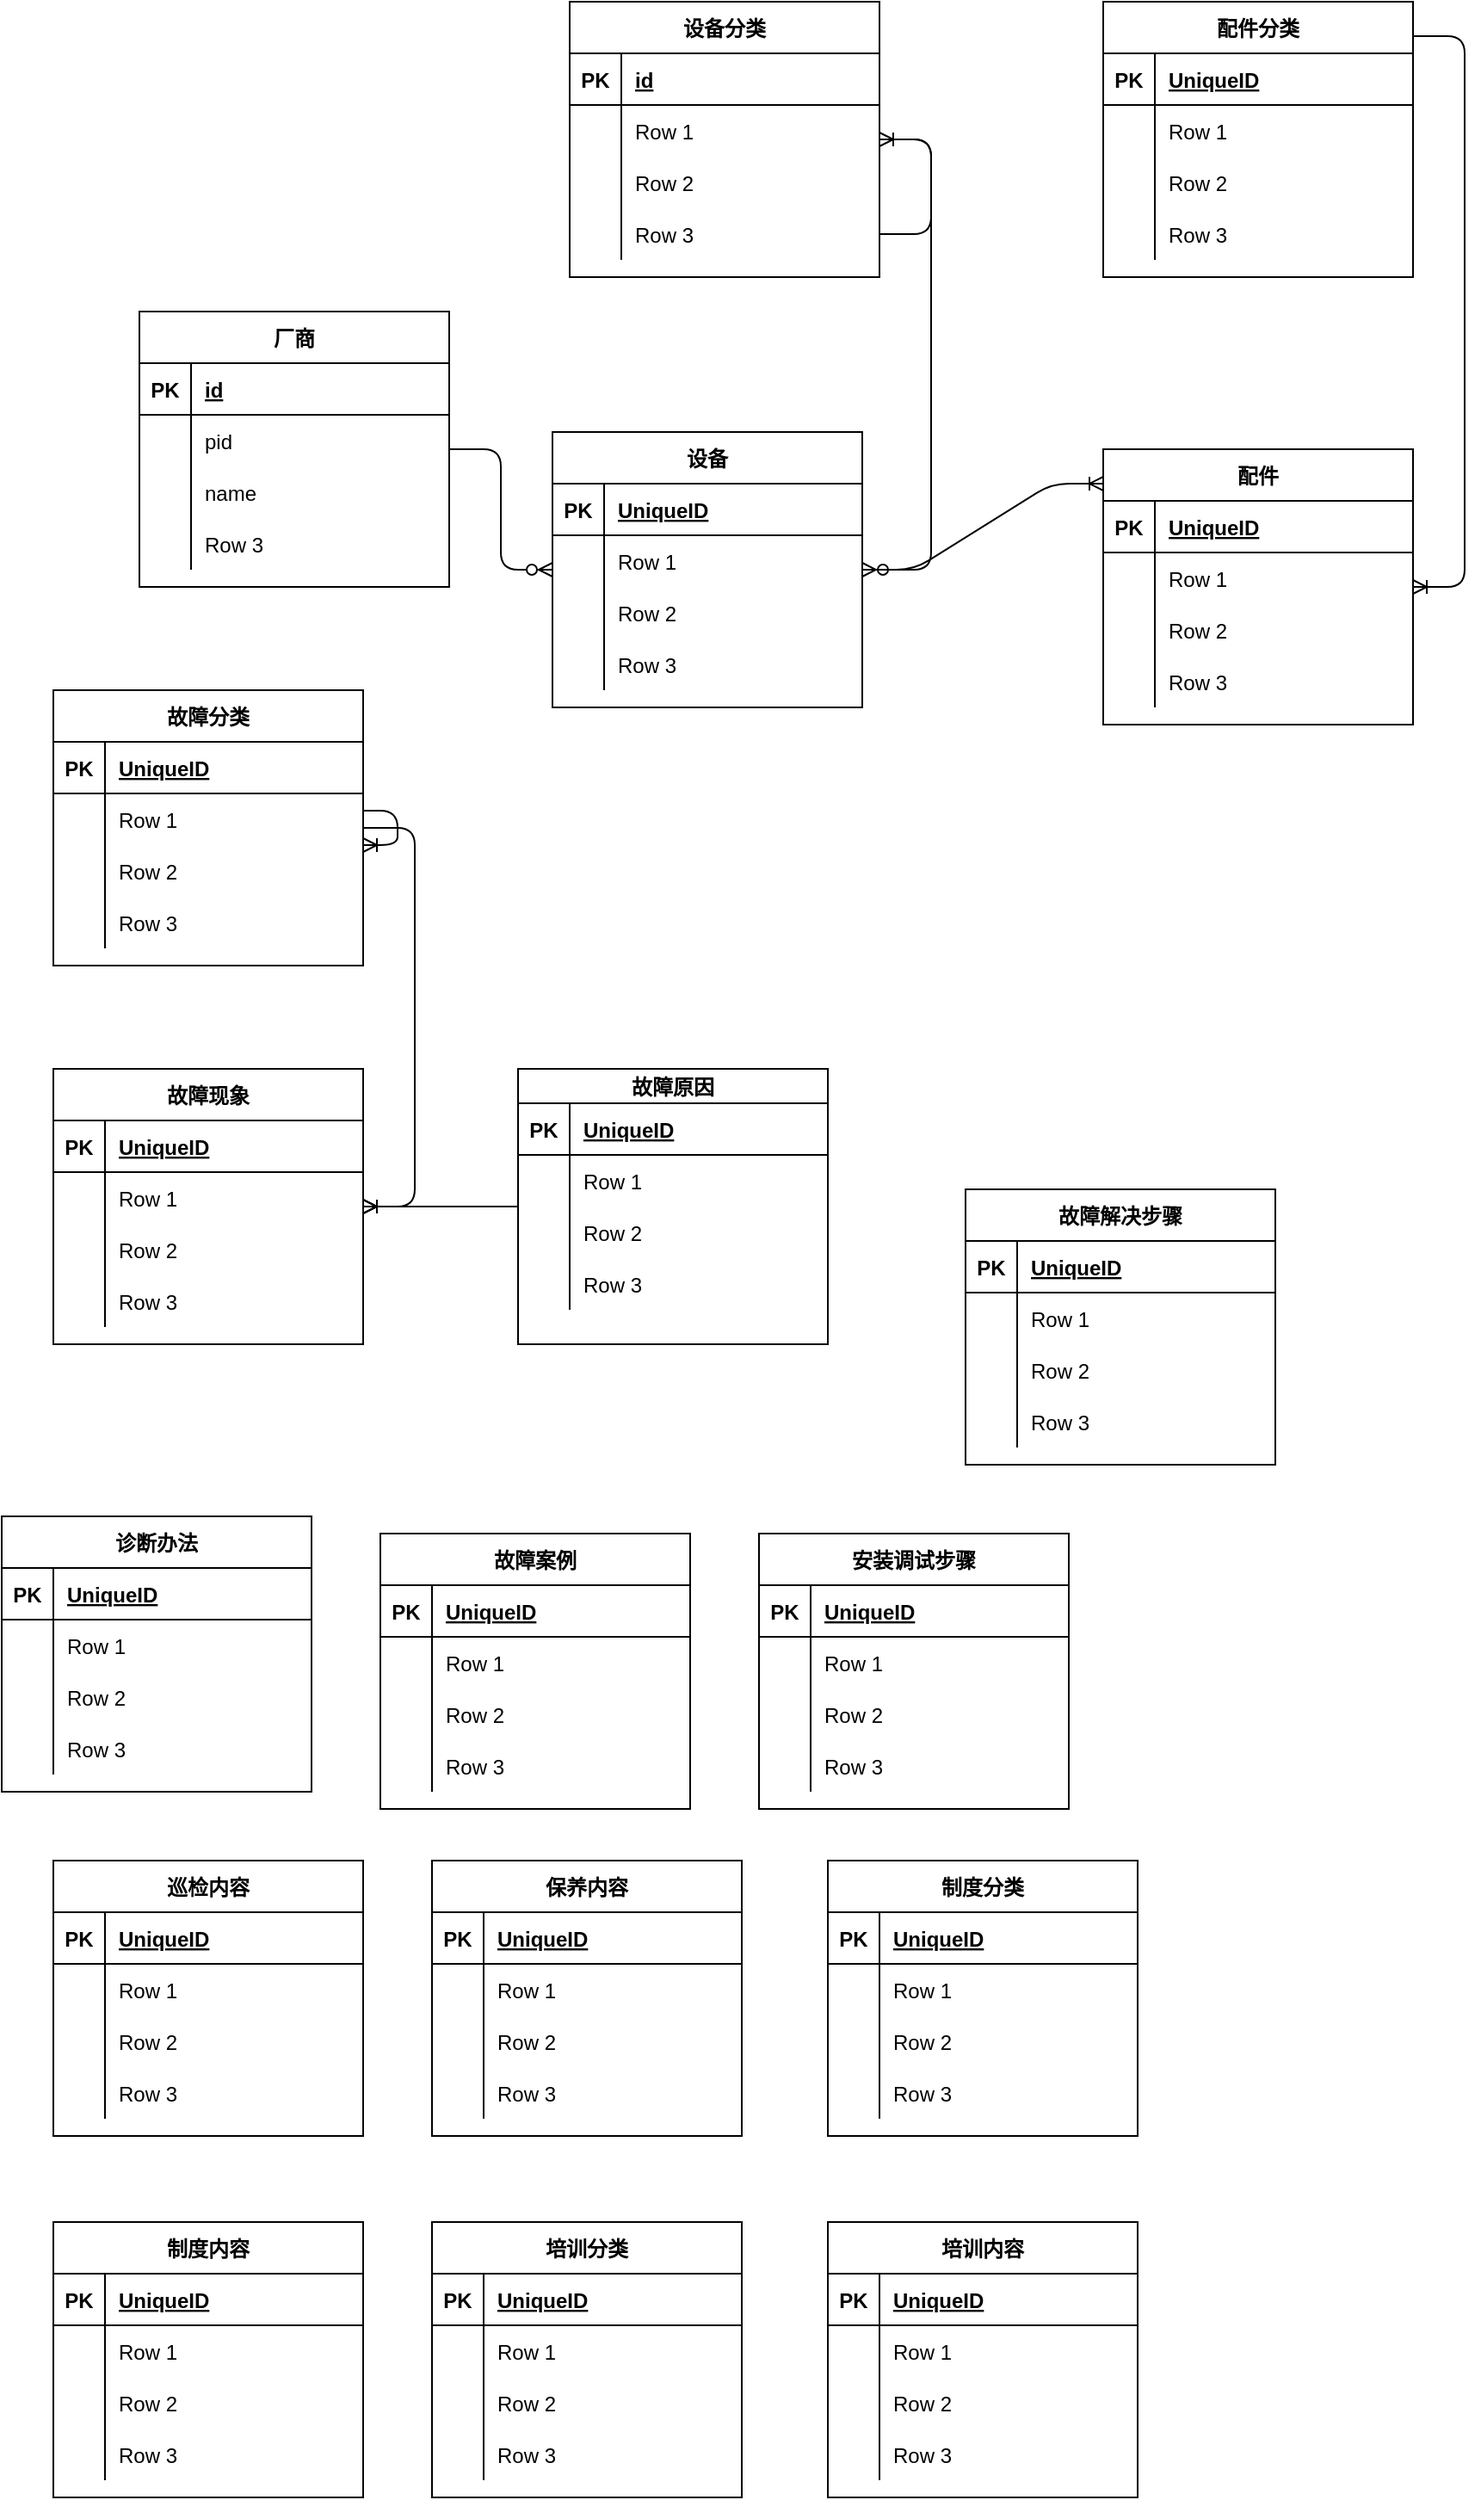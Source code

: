 <mxfile version="14.9.0" type="github">
  <diagram id="_HgtATffB07lZR05Amc9" name="Page-1">
    <mxGraphModel dx="1422" dy="1963" grid="1" gridSize="10" guides="1" tooltips="1" connect="1" arrows="1" fold="1" page="1" pageScale="1" pageWidth="827" pageHeight="1169" math="0" shadow="0">
      <root>
        <mxCell id="0" />
        <mxCell id="1" parent="0" />
        <mxCell id="9YDRaJRU-YEAJo4RSSif-1" value="厂商" style="shape=table;startSize=30;container=1;collapsible=1;childLayout=tableLayout;fixedRows=1;rowLines=0;fontStyle=1;align=center;resizeLast=1;" parent="1" vertex="1">
          <mxGeometry x="140" width="180" height="160" as="geometry" />
        </mxCell>
        <mxCell id="9YDRaJRU-YEAJo4RSSif-2" value="" style="shape=partialRectangle;collapsible=0;dropTarget=0;pointerEvents=0;fillColor=none;top=0;left=0;bottom=1;right=0;points=[[0,0.5],[1,0.5]];portConstraint=eastwest;" parent="9YDRaJRU-YEAJo4RSSif-1" vertex="1">
          <mxGeometry y="30" width="180" height="30" as="geometry" />
        </mxCell>
        <mxCell id="9YDRaJRU-YEAJo4RSSif-3" value="PK" style="shape=partialRectangle;connectable=0;fillColor=none;top=0;left=0;bottom=0;right=0;fontStyle=1;overflow=hidden;" parent="9YDRaJRU-YEAJo4RSSif-2" vertex="1">
          <mxGeometry width="30" height="30" as="geometry" />
        </mxCell>
        <mxCell id="9YDRaJRU-YEAJo4RSSif-4" value="id" style="shape=partialRectangle;connectable=0;fillColor=none;top=0;left=0;bottom=0;right=0;align=left;spacingLeft=6;fontStyle=5;overflow=hidden;" parent="9YDRaJRU-YEAJo4RSSif-2" vertex="1">
          <mxGeometry x="30" width="150" height="30" as="geometry" />
        </mxCell>
        <mxCell id="9YDRaJRU-YEAJo4RSSif-5" value="" style="shape=partialRectangle;collapsible=0;dropTarget=0;pointerEvents=0;fillColor=none;top=0;left=0;bottom=0;right=0;points=[[0,0.5],[1,0.5]];portConstraint=eastwest;" parent="9YDRaJRU-YEAJo4RSSif-1" vertex="1">
          <mxGeometry y="60" width="180" height="30" as="geometry" />
        </mxCell>
        <mxCell id="9YDRaJRU-YEAJo4RSSif-6" value="" style="shape=partialRectangle;connectable=0;fillColor=none;top=0;left=0;bottom=0;right=0;editable=1;overflow=hidden;" parent="9YDRaJRU-YEAJo4RSSif-5" vertex="1">
          <mxGeometry width="30" height="30" as="geometry" />
        </mxCell>
        <mxCell id="9YDRaJRU-YEAJo4RSSif-7" value="pid" style="shape=partialRectangle;connectable=0;fillColor=none;top=0;left=0;bottom=0;right=0;align=left;spacingLeft=6;overflow=hidden;" parent="9YDRaJRU-YEAJo4RSSif-5" vertex="1">
          <mxGeometry x="30" width="150" height="30" as="geometry" />
        </mxCell>
        <mxCell id="9YDRaJRU-YEAJo4RSSif-8" value="" style="shape=partialRectangle;collapsible=0;dropTarget=0;pointerEvents=0;fillColor=none;top=0;left=0;bottom=0;right=0;points=[[0,0.5],[1,0.5]];portConstraint=eastwest;" parent="9YDRaJRU-YEAJo4RSSif-1" vertex="1">
          <mxGeometry y="90" width="180" height="30" as="geometry" />
        </mxCell>
        <mxCell id="9YDRaJRU-YEAJo4RSSif-9" value="" style="shape=partialRectangle;connectable=0;fillColor=none;top=0;left=0;bottom=0;right=0;editable=1;overflow=hidden;" parent="9YDRaJRU-YEAJo4RSSif-8" vertex="1">
          <mxGeometry width="30" height="30" as="geometry" />
        </mxCell>
        <mxCell id="9YDRaJRU-YEAJo4RSSif-10" value="name" style="shape=partialRectangle;connectable=0;fillColor=none;top=0;left=0;bottom=0;right=0;align=left;spacingLeft=6;overflow=hidden;" parent="9YDRaJRU-YEAJo4RSSif-8" vertex="1">
          <mxGeometry x="30" width="150" height="30" as="geometry" />
        </mxCell>
        <mxCell id="9YDRaJRU-YEAJo4RSSif-11" value="" style="shape=partialRectangle;collapsible=0;dropTarget=0;pointerEvents=0;fillColor=none;top=0;left=0;bottom=0;right=0;points=[[0,0.5],[1,0.5]];portConstraint=eastwest;" parent="9YDRaJRU-YEAJo4RSSif-1" vertex="1">
          <mxGeometry y="120" width="180" height="30" as="geometry" />
        </mxCell>
        <mxCell id="9YDRaJRU-YEAJo4RSSif-12" value="" style="shape=partialRectangle;connectable=0;fillColor=none;top=0;left=0;bottom=0;right=0;editable=1;overflow=hidden;" parent="9YDRaJRU-YEAJo4RSSif-11" vertex="1">
          <mxGeometry width="30" height="30" as="geometry" />
        </mxCell>
        <mxCell id="9YDRaJRU-YEAJo4RSSif-13" value="Row 3" style="shape=partialRectangle;connectable=0;fillColor=none;top=0;left=0;bottom=0;right=0;align=left;spacingLeft=6;overflow=hidden;" parent="9YDRaJRU-YEAJo4RSSif-11" vertex="1">
          <mxGeometry x="30" width="150" height="30" as="geometry" />
        </mxCell>
        <mxCell id="9YDRaJRU-YEAJo4RSSif-14" value="设备分类" style="shape=table;startSize=30;container=1;collapsible=1;childLayout=tableLayout;fixedRows=1;rowLines=0;fontStyle=1;align=center;resizeLast=1;" parent="1" vertex="1">
          <mxGeometry x="390" y="-180" width="180" height="160" as="geometry" />
        </mxCell>
        <mxCell id="9YDRaJRU-YEAJo4RSSif-15" value="" style="shape=partialRectangle;collapsible=0;dropTarget=0;pointerEvents=0;fillColor=none;top=0;left=0;bottom=1;right=0;points=[[0,0.5],[1,0.5]];portConstraint=eastwest;" parent="9YDRaJRU-YEAJo4RSSif-14" vertex="1">
          <mxGeometry y="30" width="180" height="30" as="geometry" />
        </mxCell>
        <mxCell id="9YDRaJRU-YEAJo4RSSif-16" value="PK" style="shape=partialRectangle;connectable=0;fillColor=none;top=0;left=0;bottom=0;right=0;fontStyle=1;overflow=hidden;" parent="9YDRaJRU-YEAJo4RSSif-15" vertex="1">
          <mxGeometry width="30" height="30" as="geometry" />
        </mxCell>
        <mxCell id="9YDRaJRU-YEAJo4RSSif-17" value="id" style="shape=partialRectangle;connectable=0;fillColor=none;top=0;left=0;bottom=0;right=0;align=left;spacingLeft=6;fontStyle=5;overflow=hidden;" parent="9YDRaJRU-YEAJo4RSSif-15" vertex="1">
          <mxGeometry x="30" width="150" height="30" as="geometry" />
        </mxCell>
        <mxCell id="9YDRaJRU-YEAJo4RSSif-18" value="" style="shape=partialRectangle;collapsible=0;dropTarget=0;pointerEvents=0;fillColor=none;top=0;left=0;bottom=0;right=0;points=[[0,0.5],[1,0.5]];portConstraint=eastwest;" parent="9YDRaJRU-YEAJo4RSSif-14" vertex="1">
          <mxGeometry y="60" width="180" height="30" as="geometry" />
        </mxCell>
        <mxCell id="9YDRaJRU-YEAJo4RSSif-19" value="" style="shape=partialRectangle;connectable=0;fillColor=none;top=0;left=0;bottom=0;right=0;editable=1;overflow=hidden;" parent="9YDRaJRU-YEAJo4RSSif-18" vertex="1">
          <mxGeometry width="30" height="30" as="geometry" />
        </mxCell>
        <mxCell id="9YDRaJRU-YEAJo4RSSif-20" value="Row 1" style="shape=partialRectangle;connectable=0;fillColor=none;top=0;left=0;bottom=0;right=0;align=left;spacingLeft=6;overflow=hidden;" parent="9YDRaJRU-YEAJo4RSSif-18" vertex="1">
          <mxGeometry x="30" width="150" height="30" as="geometry" />
        </mxCell>
        <mxCell id="9YDRaJRU-YEAJo4RSSif-21" value="" style="shape=partialRectangle;collapsible=0;dropTarget=0;pointerEvents=0;fillColor=none;top=0;left=0;bottom=0;right=0;points=[[0,0.5],[1,0.5]];portConstraint=eastwest;" parent="9YDRaJRU-YEAJo4RSSif-14" vertex="1">
          <mxGeometry y="90" width="180" height="30" as="geometry" />
        </mxCell>
        <mxCell id="9YDRaJRU-YEAJo4RSSif-22" value="" style="shape=partialRectangle;connectable=0;fillColor=none;top=0;left=0;bottom=0;right=0;editable=1;overflow=hidden;" parent="9YDRaJRU-YEAJo4RSSif-21" vertex="1">
          <mxGeometry width="30" height="30" as="geometry" />
        </mxCell>
        <mxCell id="9YDRaJRU-YEAJo4RSSif-23" value="Row 2" style="shape=partialRectangle;connectable=0;fillColor=none;top=0;left=0;bottom=0;right=0;align=left;spacingLeft=6;overflow=hidden;" parent="9YDRaJRU-YEAJo4RSSif-21" vertex="1">
          <mxGeometry x="30" width="150" height="30" as="geometry" />
        </mxCell>
        <mxCell id="9YDRaJRU-YEAJo4RSSif-24" value="" style="shape=partialRectangle;collapsible=0;dropTarget=0;pointerEvents=0;fillColor=none;top=0;left=0;bottom=0;right=0;points=[[0,0.5],[1,0.5]];portConstraint=eastwest;" parent="9YDRaJRU-YEAJo4RSSif-14" vertex="1">
          <mxGeometry y="120" width="180" height="30" as="geometry" />
        </mxCell>
        <mxCell id="9YDRaJRU-YEAJo4RSSif-25" value="" style="shape=partialRectangle;connectable=0;fillColor=none;top=0;left=0;bottom=0;right=0;editable=1;overflow=hidden;" parent="9YDRaJRU-YEAJo4RSSif-24" vertex="1">
          <mxGeometry width="30" height="30" as="geometry" />
        </mxCell>
        <mxCell id="9YDRaJRU-YEAJo4RSSif-26" value="Row 3" style="shape=partialRectangle;connectable=0;fillColor=none;top=0;left=0;bottom=0;right=0;align=left;spacingLeft=6;overflow=hidden;" parent="9YDRaJRU-YEAJo4RSSif-24" vertex="1">
          <mxGeometry x="30" width="150" height="30" as="geometry" />
        </mxCell>
        <mxCell id="3ZzGnyP5HlVrb68i4ACV-211" value="" style="edgeStyle=entityRelationEdgeStyle;fontSize=12;html=1;endArrow=ERoneToMany;exitX=1;exitY=0.5;exitDx=0;exitDy=0;" edge="1" parent="9YDRaJRU-YEAJo4RSSif-14" source="9YDRaJRU-YEAJo4RSSif-24" target="9YDRaJRU-YEAJo4RSSif-14">
          <mxGeometry width="100" height="100" relative="1" as="geometry">
            <mxPoint y="130" as="sourcePoint" />
            <mxPoint x="40" y="310" as="targetPoint" />
          </mxGeometry>
        </mxCell>
        <mxCell id="3ZzGnyP5HlVrb68i4ACV-1" value="设备" style="shape=table;startSize=30;container=1;collapsible=1;childLayout=tableLayout;fixedRows=1;rowLines=0;fontStyle=1;align=center;resizeLast=1;" vertex="1" parent="1">
          <mxGeometry x="380" y="70" width="180" height="160" as="geometry" />
        </mxCell>
        <mxCell id="3ZzGnyP5HlVrb68i4ACV-2" value="" style="shape=partialRectangle;collapsible=0;dropTarget=0;pointerEvents=0;fillColor=none;top=0;left=0;bottom=1;right=0;points=[[0,0.5],[1,0.5]];portConstraint=eastwest;" vertex="1" parent="3ZzGnyP5HlVrb68i4ACV-1">
          <mxGeometry y="30" width="180" height="30" as="geometry" />
        </mxCell>
        <mxCell id="3ZzGnyP5HlVrb68i4ACV-3" value="PK" style="shape=partialRectangle;connectable=0;fillColor=none;top=0;left=0;bottom=0;right=0;fontStyle=1;overflow=hidden;" vertex="1" parent="3ZzGnyP5HlVrb68i4ACV-2">
          <mxGeometry width="30" height="30" as="geometry" />
        </mxCell>
        <mxCell id="3ZzGnyP5HlVrb68i4ACV-4" value="UniqueID" style="shape=partialRectangle;connectable=0;fillColor=none;top=0;left=0;bottom=0;right=0;align=left;spacingLeft=6;fontStyle=5;overflow=hidden;" vertex="1" parent="3ZzGnyP5HlVrb68i4ACV-2">
          <mxGeometry x="30" width="150" height="30" as="geometry" />
        </mxCell>
        <mxCell id="3ZzGnyP5HlVrb68i4ACV-5" value="" style="shape=partialRectangle;collapsible=0;dropTarget=0;pointerEvents=0;fillColor=none;top=0;left=0;bottom=0;right=0;points=[[0,0.5],[1,0.5]];portConstraint=eastwest;" vertex="1" parent="3ZzGnyP5HlVrb68i4ACV-1">
          <mxGeometry y="60" width="180" height="30" as="geometry" />
        </mxCell>
        <mxCell id="3ZzGnyP5HlVrb68i4ACV-6" value="" style="shape=partialRectangle;connectable=0;fillColor=none;top=0;left=0;bottom=0;right=0;editable=1;overflow=hidden;" vertex="1" parent="3ZzGnyP5HlVrb68i4ACV-5">
          <mxGeometry width="30" height="30" as="geometry" />
        </mxCell>
        <mxCell id="3ZzGnyP5HlVrb68i4ACV-7" value="Row 1" style="shape=partialRectangle;connectable=0;fillColor=none;top=0;left=0;bottom=0;right=0;align=left;spacingLeft=6;overflow=hidden;" vertex="1" parent="3ZzGnyP5HlVrb68i4ACV-5">
          <mxGeometry x="30" width="150" height="30" as="geometry" />
        </mxCell>
        <mxCell id="3ZzGnyP5HlVrb68i4ACV-8" value="" style="shape=partialRectangle;collapsible=0;dropTarget=0;pointerEvents=0;fillColor=none;top=0;left=0;bottom=0;right=0;points=[[0,0.5],[1,0.5]];portConstraint=eastwest;" vertex="1" parent="3ZzGnyP5HlVrb68i4ACV-1">
          <mxGeometry y="90" width="180" height="30" as="geometry" />
        </mxCell>
        <mxCell id="3ZzGnyP5HlVrb68i4ACV-9" value="" style="shape=partialRectangle;connectable=0;fillColor=none;top=0;left=0;bottom=0;right=0;editable=1;overflow=hidden;" vertex="1" parent="3ZzGnyP5HlVrb68i4ACV-8">
          <mxGeometry width="30" height="30" as="geometry" />
        </mxCell>
        <mxCell id="3ZzGnyP5HlVrb68i4ACV-10" value="Row 2" style="shape=partialRectangle;connectable=0;fillColor=none;top=0;left=0;bottom=0;right=0;align=left;spacingLeft=6;overflow=hidden;" vertex="1" parent="3ZzGnyP5HlVrb68i4ACV-8">
          <mxGeometry x="30" width="150" height="30" as="geometry" />
        </mxCell>
        <mxCell id="3ZzGnyP5HlVrb68i4ACV-11" value="" style="shape=partialRectangle;collapsible=0;dropTarget=0;pointerEvents=0;fillColor=none;top=0;left=0;bottom=0;right=0;points=[[0,0.5],[1,0.5]];portConstraint=eastwest;" vertex="1" parent="3ZzGnyP5HlVrb68i4ACV-1">
          <mxGeometry y="120" width="180" height="30" as="geometry" />
        </mxCell>
        <mxCell id="3ZzGnyP5HlVrb68i4ACV-12" value="" style="shape=partialRectangle;connectable=0;fillColor=none;top=0;left=0;bottom=0;right=0;editable=1;overflow=hidden;" vertex="1" parent="3ZzGnyP5HlVrb68i4ACV-11">
          <mxGeometry width="30" height="30" as="geometry" />
        </mxCell>
        <mxCell id="3ZzGnyP5HlVrb68i4ACV-13" value="Row 3" style="shape=partialRectangle;connectable=0;fillColor=none;top=0;left=0;bottom=0;right=0;align=left;spacingLeft=6;overflow=hidden;" vertex="1" parent="3ZzGnyP5HlVrb68i4ACV-11">
          <mxGeometry x="30" width="150" height="30" as="geometry" />
        </mxCell>
        <mxCell id="3ZzGnyP5HlVrb68i4ACV-14" value="配件分类" style="shape=table;startSize=30;container=1;collapsible=1;childLayout=tableLayout;fixedRows=1;rowLines=0;fontStyle=1;align=center;resizeLast=1;" vertex="1" parent="1">
          <mxGeometry x="700" y="-180" width="180" height="160" as="geometry" />
        </mxCell>
        <mxCell id="3ZzGnyP5HlVrb68i4ACV-15" value="" style="shape=partialRectangle;collapsible=0;dropTarget=0;pointerEvents=0;fillColor=none;top=0;left=0;bottom=1;right=0;points=[[0,0.5],[1,0.5]];portConstraint=eastwest;" vertex="1" parent="3ZzGnyP5HlVrb68i4ACV-14">
          <mxGeometry y="30" width="180" height="30" as="geometry" />
        </mxCell>
        <mxCell id="3ZzGnyP5HlVrb68i4ACV-16" value="PK" style="shape=partialRectangle;connectable=0;fillColor=none;top=0;left=0;bottom=0;right=0;fontStyle=1;overflow=hidden;" vertex="1" parent="3ZzGnyP5HlVrb68i4ACV-15">
          <mxGeometry width="30" height="30" as="geometry" />
        </mxCell>
        <mxCell id="3ZzGnyP5HlVrb68i4ACV-17" value="UniqueID" style="shape=partialRectangle;connectable=0;fillColor=none;top=0;left=0;bottom=0;right=0;align=left;spacingLeft=6;fontStyle=5;overflow=hidden;" vertex="1" parent="3ZzGnyP5HlVrb68i4ACV-15">
          <mxGeometry x="30" width="150" height="30" as="geometry" />
        </mxCell>
        <mxCell id="3ZzGnyP5HlVrb68i4ACV-18" value="" style="shape=partialRectangle;collapsible=0;dropTarget=0;pointerEvents=0;fillColor=none;top=0;left=0;bottom=0;right=0;points=[[0,0.5],[1,0.5]];portConstraint=eastwest;" vertex="1" parent="3ZzGnyP5HlVrb68i4ACV-14">
          <mxGeometry y="60" width="180" height="30" as="geometry" />
        </mxCell>
        <mxCell id="3ZzGnyP5HlVrb68i4ACV-19" value="" style="shape=partialRectangle;connectable=0;fillColor=none;top=0;left=0;bottom=0;right=0;editable=1;overflow=hidden;" vertex="1" parent="3ZzGnyP5HlVrb68i4ACV-18">
          <mxGeometry width="30" height="30" as="geometry" />
        </mxCell>
        <mxCell id="3ZzGnyP5HlVrb68i4ACV-20" value="Row 1" style="shape=partialRectangle;connectable=0;fillColor=none;top=0;left=0;bottom=0;right=0;align=left;spacingLeft=6;overflow=hidden;" vertex="1" parent="3ZzGnyP5HlVrb68i4ACV-18">
          <mxGeometry x="30" width="150" height="30" as="geometry" />
        </mxCell>
        <mxCell id="3ZzGnyP5HlVrb68i4ACV-21" value="" style="shape=partialRectangle;collapsible=0;dropTarget=0;pointerEvents=0;fillColor=none;top=0;left=0;bottom=0;right=0;points=[[0,0.5],[1,0.5]];portConstraint=eastwest;" vertex="1" parent="3ZzGnyP5HlVrb68i4ACV-14">
          <mxGeometry y="90" width="180" height="30" as="geometry" />
        </mxCell>
        <mxCell id="3ZzGnyP5HlVrb68i4ACV-22" value="" style="shape=partialRectangle;connectable=0;fillColor=none;top=0;left=0;bottom=0;right=0;editable=1;overflow=hidden;" vertex="1" parent="3ZzGnyP5HlVrb68i4ACV-21">
          <mxGeometry width="30" height="30" as="geometry" />
        </mxCell>
        <mxCell id="3ZzGnyP5HlVrb68i4ACV-23" value="Row 2" style="shape=partialRectangle;connectable=0;fillColor=none;top=0;left=0;bottom=0;right=0;align=left;spacingLeft=6;overflow=hidden;" vertex="1" parent="3ZzGnyP5HlVrb68i4ACV-21">
          <mxGeometry x="30" width="150" height="30" as="geometry" />
        </mxCell>
        <mxCell id="3ZzGnyP5HlVrb68i4ACV-24" value="" style="shape=partialRectangle;collapsible=0;dropTarget=0;pointerEvents=0;fillColor=none;top=0;left=0;bottom=0;right=0;points=[[0,0.5],[1,0.5]];portConstraint=eastwest;" vertex="1" parent="3ZzGnyP5HlVrb68i4ACV-14">
          <mxGeometry y="120" width="180" height="30" as="geometry" />
        </mxCell>
        <mxCell id="3ZzGnyP5HlVrb68i4ACV-25" value="" style="shape=partialRectangle;connectable=0;fillColor=none;top=0;left=0;bottom=0;right=0;editable=1;overflow=hidden;" vertex="1" parent="3ZzGnyP5HlVrb68i4ACV-24">
          <mxGeometry width="30" height="30" as="geometry" />
        </mxCell>
        <mxCell id="3ZzGnyP5HlVrb68i4ACV-26" value="Row 3" style="shape=partialRectangle;connectable=0;fillColor=none;top=0;left=0;bottom=0;right=0;align=left;spacingLeft=6;overflow=hidden;" vertex="1" parent="3ZzGnyP5HlVrb68i4ACV-24">
          <mxGeometry x="30" width="150" height="30" as="geometry" />
        </mxCell>
        <mxCell id="3ZzGnyP5HlVrb68i4ACV-27" value="配件" style="shape=table;startSize=30;container=1;collapsible=1;childLayout=tableLayout;fixedRows=1;rowLines=0;fontStyle=1;align=center;resizeLast=1;" vertex="1" parent="1">
          <mxGeometry x="700" y="80" width="180" height="160" as="geometry" />
        </mxCell>
        <mxCell id="3ZzGnyP5HlVrb68i4ACV-28" value="" style="shape=partialRectangle;collapsible=0;dropTarget=0;pointerEvents=0;fillColor=none;top=0;left=0;bottom=1;right=0;points=[[0,0.5],[1,0.5]];portConstraint=eastwest;" vertex="1" parent="3ZzGnyP5HlVrb68i4ACV-27">
          <mxGeometry y="30" width="180" height="30" as="geometry" />
        </mxCell>
        <mxCell id="3ZzGnyP5HlVrb68i4ACV-29" value="PK" style="shape=partialRectangle;connectable=0;fillColor=none;top=0;left=0;bottom=0;right=0;fontStyle=1;overflow=hidden;" vertex="1" parent="3ZzGnyP5HlVrb68i4ACV-28">
          <mxGeometry width="30" height="30" as="geometry" />
        </mxCell>
        <mxCell id="3ZzGnyP5HlVrb68i4ACV-30" value="UniqueID" style="shape=partialRectangle;connectable=0;fillColor=none;top=0;left=0;bottom=0;right=0;align=left;spacingLeft=6;fontStyle=5;overflow=hidden;" vertex="1" parent="3ZzGnyP5HlVrb68i4ACV-28">
          <mxGeometry x="30" width="150" height="30" as="geometry" />
        </mxCell>
        <mxCell id="3ZzGnyP5HlVrb68i4ACV-31" value="" style="shape=partialRectangle;collapsible=0;dropTarget=0;pointerEvents=0;fillColor=none;top=0;left=0;bottom=0;right=0;points=[[0,0.5],[1,0.5]];portConstraint=eastwest;" vertex="1" parent="3ZzGnyP5HlVrb68i4ACV-27">
          <mxGeometry y="60" width="180" height="30" as="geometry" />
        </mxCell>
        <mxCell id="3ZzGnyP5HlVrb68i4ACV-32" value="" style="shape=partialRectangle;connectable=0;fillColor=none;top=0;left=0;bottom=0;right=0;editable=1;overflow=hidden;" vertex="1" parent="3ZzGnyP5HlVrb68i4ACV-31">
          <mxGeometry width="30" height="30" as="geometry" />
        </mxCell>
        <mxCell id="3ZzGnyP5HlVrb68i4ACV-33" value="Row 1" style="shape=partialRectangle;connectable=0;fillColor=none;top=0;left=0;bottom=0;right=0;align=left;spacingLeft=6;overflow=hidden;" vertex="1" parent="3ZzGnyP5HlVrb68i4ACV-31">
          <mxGeometry x="30" width="150" height="30" as="geometry" />
        </mxCell>
        <mxCell id="3ZzGnyP5HlVrb68i4ACV-34" value="" style="shape=partialRectangle;collapsible=0;dropTarget=0;pointerEvents=0;fillColor=none;top=0;left=0;bottom=0;right=0;points=[[0,0.5],[1,0.5]];portConstraint=eastwest;" vertex="1" parent="3ZzGnyP5HlVrb68i4ACV-27">
          <mxGeometry y="90" width="180" height="30" as="geometry" />
        </mxCell>
        <mxCell id="3ZzGnyP5HlVrb68i4ACV-35" value="" style="shape=partialRectangle;connectable=0;fillColor=none;top=0;left=0;bottom=0;right=0;editable=1;overflow=hidden;" vertex="1" parent="3ZzGnyP5HlVrb68i4ACV-34">
          <mxGeometry width="30" height="30" as="geometry" />
        </mxCell>
        <mxCell id="3ZzGnyP5HlVrb68i4ACV-36" value="Row 2" style="shape=partialRectangle;connectable=0;fillColor=none;top=0;left=0;bottom=0;right=0;align=left;spacingLeft=6;overflow=hidden;" vertex="1" parent="3ZzGnyP5HlVrb68i4ACV-34">
          <mxGeometry x="30" width="150" height="30" as="geometry" />
        </mxCell>
        <mxCell id="3ZzGnyP5HlVrb68i4ACV-37" value="" style="shape=partialRectangle;collapsible=0;dropTarget=0;pointerEvents=0;fillColor=none;top=0;left=0;bottom=0;right=0;points=[[0,0.5],[1,0.5]];portConstraint=eastwest;" vertex="1" parent="3ZzGnyP5HlVrb68i4ACV-27">
          <mxGeometry y="120" width="180" height="30" as="geometry" />
        </mxCell>
        <mxCell id="3ZzGnyP5HlVrb68i4ACV-38" value="" style="shape=partialRectangle;connectable=0;fillColor=none;top=0;left=0;bottom=0;right=0;editable=1;overflow=hidden;" vertex="1" parent="3ZzGnyP5HlVrb68i4ACV-37">
          <mxGeometry width="30" height="30" as="geometry" />
        </mxCell>
        <mxCell id="3ZzGnyP5HlVrb68i4ACV-39" value="Row 3" style="shape=partialRectangle;connectable=0;fillColor=none;top=0;left=0;bottom=0;right=0;align=left;spacingLeft=6;overflow=hidden;" vertex="1" parent="3ZzGnyP5HlVrb68i4ACV-37">
          <mxGeometry x="30" width="150" height="30" as="geometry" />
        </mxCell>
        <mxCell id="3ZzGnyP5HlVrb68i4ACV-40" value="故障分类" style="shape=table;startSize=30;container=1;collapsible=1;childLayout=tableLayout;fixedRows=1;rowLines=0;fontStyle=1;align=center;resizeLast=1;" vertex="1" parent="1">
          <mxGeometry x="90" y="220" width="180" height="160" as="geometry" />
        </mxCell>
        <mxCell id="3ZzGnyP5HlVrb68i4ACV-41" value="" style="shape=partialRectangle;collapsible=0;dropTarget=0;pointerEvents=0;fillColor=none;top=0;left=0;bottom=1;right=0;points=[[0,0.5],[1,0.5]];portConstraint=eastwest;" vertex="1" parent="3ZzGnyP5HlVrb68i4ACV-40">
          <mxGeometry y="30" width="180" height="30" as="geometry" />
        </mxCell>
        <mxCell id="3ZzGnyP5HlVrb68i4ACV-42" value="PK" style="shape=partialRectangle;connectable=0;fillColor=none;top=0;left=0;bottom=0;right=0;fontStyle=1;overflow=hidden;" vertex="1" parent="3ZzGnyP5HlVrb68i4ACV-41">
          <mxGeometry width="30" height="30" as="geometry" />
        </mxCell>
        <mxCell id="3ZzGnyP5HlVrb68i4ACV-43" value="UniqueID" style="shape=partialRectangle;connectable=0;fillColor=none;top=0;left=0;bottom=0;right=0;align=left;spacingLeft=6;fontStyle=5;overflow=hidden;" vertex="1" parent="3ZzGnyP5HlVrb68i4ACV-41">
          <mxGeometry x="30" width="150" height="30" as="geometry" />
        </mxCell>
        <mxCell id="3ZzGnyP5HlVrb68i4ACV-44" value="" style="shape=partialRectangle;collapsible=0;dropTarget=0;pointerEvents=0;fillColor=none;top=0;left=0;bottom=0;right=0;points=[[0,0.5],[1,0.5]];portConstraint=eastwest;" vertex="1" parent="3ZzGnyP5HlVrb68i4ACV-40">
          <mxGeometry y="60" width="180" height="30" as="geometry" />
        </mxCell>
        <mxCell id="3ZzGnyP5HlVrb68i4ACV-45" value="" style="shape=partialRectangle;connectable=0;fillColor=none;top=0;left=0;bottom=0;right=0;editable=1;overflow=hidden;" vertex="1" parent="3ZzGnyP5HlVrb68i4ACV-44">
          <mxGeometry width="30" height="30" as="geometry" />
        </mxCell>
        <mxCell id="3ZzGnyP5HlVrb68i4ACV-46" value="Row 1" style="shape=partialRectangle;connectable=0;fillColor=none;top=0;left=0;bottom=0;right=0;align=left;spacingLeft=6;overflow=hidden;" vertex="1" parent="3ZzGnyP5HlVrb68i4ACV-44">
          <mxGeometry x="30" width="150" height="30" as="geometry" />
        </mxCell>
        <mxCell id="3ZzGnyP5HlVrb68i4ACV-47" value="" style="shape=partialRectangle;collapsible=0;dropTarget=0;pointerEvents=0;fillColor=none;top=0;left=0;bottom=0;right=0;points=[[0,0.5],[1,0.5]];portConstraint=eastwest;" vertex="1" parent="3ZzGnyP5HlVrb68i4ACV-40">
          <mxGeometry y="90" width="180" height="30" as="geometry" />
        </mxCell>
        <mxCell id="3ZzGnyP5HlVrb68i4ACV-48" value="" style="shape=partialRectangle;connectable=0;fillColor=none;top=0;left=0;bottom=0;right=0;editable=1;overflow=hidden;" vertex="1" parent="3ZzGnyP5HlVrb68i4ACV-47">
          <mxGeometry width="30" height="30" as="geometry" />
        </mxCell>
        <mxCell id="3ZzGnyP5HlVrb68i4ACV-49" value="Row 2" style="shape=partialRectangle;connectable=0;fillColor=none;top=0;left=0;bottom=0;right=0;align=left;spacingLeft=6;overflow=hidden;" vertex="1" parent="3ZzGnyP5HlVrb68i4ACV-47">
          <mxGeometry x="30" width="150" height="30" as="geometry" />
        </mxCell>
        <mxCell id="3ZzGnyP5HlVrb68i4ACV-50" value="" style="shape=partialRectangle;collapsible=0;dropTarget=0;pointerEvents=0;fillColor=none;top=0;left=0;bottom=0;right=0;points=[[0,0.5],[1,0.5]];portConstraint=eastwest;" vertex="1" parent="3ZzGnyP5HlVrb68i4ACV-40">
          <mxGeometry y="120" width="180" height="30" as="geometry" />
        </mxCell>
        <mxCell id="3ZzGnyP5HlVrb68i4ACV-51" value="" style="shape=partialRectangle;connectable=0;fillColor=none;top=0;left=0;bottom=0;right=0;editable=1;overflow=hidden;" vertex="1" parent="3ZzGnyP5HlVrb68i4ACV-50">
          <mxGeometry width="30" height="30" as="geometry" />
        </mxCell>
        <mxCell id="3ZzGnyP5HlVrb68i4ACV-52" value="Row 3" style="shape=partialRectangle;connectable=0;fillColor=none;top=0;left=0;bottom=0;right=0;align=left;spacingLeft=6;overflow=hidden;" vertex="1" parent="3ZzGnyP5HlVrb68i4ACV-50">
          <mxGeometry x="30" width="150" height="30" as="geometry" />
        </mxCell>
        <mxCell id="3ZzGnyP5HlVrb68i4ACV-53" value="故障现象" style="shape=table;startSize=30;container=1;collapsible=1;childLayout=tableLayout;fixedRows=1;rowLines=0;fontStyle=1;align=center;resizeLast=1;" vertex="1" parent="1">
          <mxGeometry x="90" y="440" width="180" height="160" as="geometry" />
        </mxCell>
        <mxCell id="3ZzGnyP5HlVrb68i4ACV-54" value="" style="shape=partialRectangle;collapsible=0;dropTarget=0;pointerEvents=0;fillColor=none;top=0;left=0;bottom=1;right=0;points=[[0,0.5],[1,0.5]];portConstraint=eastwest;" vertex="1" parent="3ZzGnyP5HlVrb68i4ACV-53">
          <mxGeometry y="30" width="180" height="30" as="geometry" />
        </mxCell>
        <mxCell id="3ZzGnyP5HlVrb68i4ACV-55" value="PK" style="shape=partialRectangle;connectable=0;fillColor=none;top=0;left=0;bottom=0;right=0;fontStyle=1;overflow=hidden;" vertex="1" parent="3ZzGnyP5HlVrb68i4ACV-54">
          <mxGeometry width="30" height="30" as="geometry" />
        </mxCell>
        <mxCell id="3ZzGnyP5HlVrb68i4ACV-56" value="UniqueID" style="shape=partialRectangle;connectable=0;fillColor=none;top=0;left=0;bottom=0;right=0;align=left;spacingLeft=6;fontStyle=5;overflow=hidden;" vertex="1" parent="3ZzGnyP5HlVrb68i4ACV-54">
          <mxGeometry x="30" width="150" height="30" as="geometry" />
        </mxCell>
        <mxCell id="3ZzGnyP5HlVrb68i4ACV-57" value="" style="shape=partialRectangle;collapsible=0;dropTarget=0;pointerEvents=0;fillColor=none;top=0;left=0;bottom=0;right=0;points=[[0,0.5],[1,0.5]];portConstraint=eastwest;" vertex="1" parent="3ZzGnyP5HlVrb68i4ACV-53">
          <mxGeometry y="60" width="180" height="30" as="geometry" />
        </mxCell>
        <mxCell id="3ZzGnyP5HlVrb68i4ACV-58" value="" style="shape=partialRectangle;connectable=0;fillColor=none;top=0;left=0;bottom=0;right=0;editable=1;overflow=hidden;" vertex="1" parent="3ZzGnyP5HlVrb68i4ACV-57">
          <mxGeometry width="30" height="30" as="geometry" />
        </mxCell>
        <mxCell id="3ZzGnyP5HlVrb68i4ACV-59" value="Row 1" style="shape=partialRectangle;connectable=0;fillColor=none;top=0;left=0;bottom=0;right=0;align=left;spacingLeft=6;overflow=hidden;" vertex="1" parent="3ZzGnyP5HlVrb68i4ACV-57">
          <mxGeometry x="30" width="150" height="30" as="geometry" />
        </mxCell>
        <mxCell id="3ZzGnyP5HlVrb68i4ACV-60" value="" style="shape=partialRectangle;collapsible=0;dropTarget=0;pointerEvents=0;fillColor=none;top=0;left=0;bottom=0;right=0;points=[[0,0.5],[1,0.5]];portConstraint=eastwest;" vertex="1" parent="3ZzGnyP5HlVrb68i4ACV-53">
          <mxGeometry y="90" width="180" height="30" as="geometry" />
        </mxCell>
        <mxCell id="3ZzGnyP5HlVrb68i4ACV-61" value="" style="shape=partialRectangle;connectable=0;fillColor=none;top=0;left=0;bottom=0;right=0;editable=1;overflow=hidden;" vertex="1" parent="3ZzGnyP5HlVrb68i4ACV-60">
          <mxGeometry width="30" height="30" as="geometry" />
        </mxCell>
        <mxCell id="3ZzGnyP5HlVrb68i4ACV-62" value="Row 2" style="shape=partialRectangle;connectable=0;fillColor=none;top=0;left=0;bottom=0;right=0;align=left;spacingLeft=6;overflow=hidden;" vertex="1" parent="3ZzGnyP5HlVrb68i4ACV-60">
          <mxGeometry x="30" width="150" height="30" as="geometry" />
        </mxCell>
        <mxCell id="3ZzGnyP5HlVrb68i4ACV-63" value="" style="shape=partialRectangle;collapsible=0;dropTarget=0;pointerEvents=0;fillColor=none;top=0;left=0;bottom=0;right=0;points=[[0,0.5],[1,0.5]];portConstraint=eastwest;" vertex="1" parent="3ZzGnyP5HlVrb68i4ACV-53">
          <mxGeometry y="120" width="180" height="30" as="geometry" />
        </mxCell>
        <mxCell id="3ZzGnyP5HlVrb68i4ACV-64" value="" style="shape=partialRectangle;connectable=0;fillColor=none;top=0;left=0;bottom=0;right=0;editable=1;overflow=hidden;" vertex="1" parent="3ZzGnyP5HlVrb68i4ACV-63">
          <mxGeometry width="30" height="30" as="geometry" />
        </mxCell>
        <mxCell id="3ZzGnyP5HlVrb68i4ACV-65" value="Row 3" style="shape=partialRectangle;connectable=0;fillColor=none;top=0;left=0;bottom=0;right=0;align=left;spacingLeft=6;overflow=hidden;" vertex="1" parent="3ZzGnyP5HlVrb68i4ACV-63">
          <mxGeometry x="30" width="150" height="30" as="geometry" />
        </mxCell>
        <mxCell id="3ZzGnyP5HlVrb68i4ACV-66" value="故障原因" style="shape=table;startSize=20;container=1;collapsible=1;childLayout=tableLayout;fixedRows=1;rowLines=0;fontStyle=1;align=center;resizeLast=1;" vertex="1" parent="1">
          <mxGeometry x="360" y="440" width="180" height="160" as="geometry" />
        </mxCell>
        <mxCell id="3ZzGnyP5HlVrb68i4ACV-67" value="" style="shape=partialRectangle;collapsible=0;dropTarget=0;pointerEvents=0;fillColor=none;top=0;left=0;bottom=1;right=0;points=[[0,0.5],[1,0.5]];portConstraint=eastwest;" vertex="1" parent="3ZzGnyP5HlVrb68i4ACV-66">
          <mxGeometry y="20" width="180" height="30" as="geometry" />
        </mxCell>
        <mxCell id="3ZzGnyP5HlVrb68i4ACV-68" value="PK" style="shape=partialRectangle;connectable=0;fillColor=none;top=0;left=0;bottom=0;right=0;fontStyle=1;overflow=hidden;" vertex="1" parent="3ZzGnyP5HlVrb68i4ACV-67">
          <mxGeometry width="30" height="30" as="geometry" />
        </mxCell>
        <mxCell id="3ZzGnyP5HlVrb68i4ACV-69" value="UniqueID" style="shape=partialRectangle;connectable=0;fillColor=none;top=0;left=0;bottom=0;right=0;align=left;spacingLeft=6;fontStyle=5;overflow=hidden;" vertex="1" parent="3ZzGnyP5HlVrb68i4ACV-67">
          <mxGeometry x="30" width="150" height="30" as="geometry" />
        </mxCell>
        <mxCell id="3ZzGnyP5HlVrb68i4ACV-70" value="" style="shape=partialRectangle;collapsible=0;dropTarget=0;pointerEvents=0;fillColor=none;top=0;left=0;bottom=0;right=0;points=[[0,0.5],[1,0.5]];portConstraint=eastwest;" vertex="1" parent="3ZzGnyP5HlVrb68i4ACV-66">
          <mxGeometry y="50" width="180" height="30" as="geometry" />
        </mxCell>
        <mxCell id="3ZzGnyP5HlVrb68i4ACV-71" value="" style="shape=partialRectangle;connectable=0;fillColor=none;top=0;left=0;bottom=0;right=0;editable=1;overflow=hidden;" vertex="1" parent="3ZzGnyP5HlVrb68i4ACV-70">
          <mxGeometry width="30" height="30" as="geometry" />
        </mxCell>
        <mxCell id="3ZzGnyP5HlVrb68i4ACV-72" value="Row 1" style="shape=partialRectangle;connectable=0;fillColor=none;top=0;left=0;bottom=0;right=0;align=left;spacingLeft=6;overflow=hidden;" vertex="1" parent="3ZzGnyP5HlVrb68i4ACV-70">
          <mxGeometry x="30" width="150" height="30" as="geometry" />
        </mxCell>
        <mxCell id="3ZzGnyP5HlVrb68i4ACV-73" value="" style="shape=partialRectangle;collapsible=0;dropTarget=0;pointerEvents=0;fillColor=none;top=0;left=0;bottom=0;right=0;points=[[0,0.5],[1,0.5]];portConstraint=eastwest;" vertex="1" parent="3ZzGnyP5HlVrb68i4ACV-66">
          <mxGeometry y="80" width="180" height="30" as="geometry" />
        </mxCell>
        <mxCell id="3ZzGnyP5HlVrb68i4ACV-74" value="" style="shape=partialRectangle;connectable=0;fillColor=none;top=0;left=0;bottom=0;right=0;editable=1;overflow=hidden;" vertex="1" parent="3ZzGnyP5HlVrb68i4ACV-73">
          <mxGeometry width="30" height="30" as="geometry" />
        </mxCell>
        <mxCell id="3ZzGnyP5HlVrb68i4ACV-75" value="Row 2" style="shape=partialRectangle;connectable=0;fillColor=none;top=0;left=0;bottom=0;right=0;align=left;spacingLeft=6;overflow=hidden;" vertex="1" parent="3ZzGnyP5HlVrb68i4ACV-73">
          <mxGeometry x="30" width="150" height="30" as="geometry" />
        </mxCell>
        <mxCell id="3ZzGnyP5HlVrb68i4ACV-76" value="" style="shape=partialRectangle;collapsible=0;dropTarget=0;pointerEvents=0;fillColor=none;top=0;left=0;bottom=0;right=0;points=[[0,0.5],[1,0.5]];portConstraint=eastwest;" vertex="1" parent="3ZzGnyP5HlVrb68i4ACV-66">
          <mxGeometry y="110" width="180" height="30" as="geometry" />
        </mxCell>
        <mxCell id="3ZzGnyP5HlVrb68i4ACV-77" value="" style="shape=partialRectangle;connectable=0;fillColor=none;top=0;left=0;bottom=0;right=0;editable=1;overflow=hidden;" vertex="1" parent="3ZzGnyP5HlVrb68i4ACV-76">
          <mxGeometry width="30" height="30" as="geometry" />
        </mxCell>
        <mxCell id="3ZzGnyP5HlVrb68i4ACV-78" value="Row 3" style="shape=partialRectangle;connectable=0;fillColor=none;top=0;left=0;bottom=0;right=0;align=left;spacingLeft=6;overflow=hidden;" vertex="1" parent="3ZzGnyP5HlVrb68i4ACV-76">
          <mxGeometry x="30" width="150" height="30" as="geometry" />
        </mxCell>
        <mxCell id="3ZzGnyP5HlVrb68i4ACV-79" value="故障解决步骤" style="shape=table;startSize=30;container=1;collapsible=1;childLayout=tableLayout;fixedRows=1;rowLines=0;fontStyle=1;align=center;resizeLast=1;" vertex="1" parent="1">
          <mxGeometry x="620" y="510" width="180" height="160" as="geometry" />
        </mxCell>
        <mxCell id="3ZzGnyP5HlVrb68i4ACV-80" value="" style="shape=partialRectangle;collapsible=0;dropTarget=0;pointerEvents=0;fillColor=none;top=0;left=0;bottom=1;right=0;points=[[0,0.5],[1,0.5]];portConstraint=eastwest;" vertex="1" parent="3ZzGnyP5HlVrb68i4ACV-79">
          <mxGeometry y="30" width="180" height="30" as="geometry" />
        </mxCell>
        <mxCell id="3ZzGnyP5HlVrb68i4ACV-81" value="PK" style="shape=partialRectangle;connectable=0;fillColor=none;top=0;left=0;bottom=0;right=0;fontStyle=1;overflow=hidden;" vertex="1" parent="3ZzGnyP5HlVrb68i4ACV-80">
          <mxGeometry width="30" height="30" as="geometry" />
        </mxCell>
        <mxCell id="3ZzGnyP5HlVrb68i4ACV-82" value="UniqueID" style="shape=partialRectangle;connectable=0;fillColor=none;top=0;left=0;bottom=0;right=0;align=left;spacingLeft=6;fontStyle=5;overflow=hidden;" vertex="1" parent="3ZzGnyP5HlVrb68i4ACV-80">
          <mxGeometry x="30" width="150" height="30" as="geometry" />
        </mxCell>
        <mxCell id="3ZzGnyP5HlVrb68i4ACV-83" value="" style="shape=partialRectangle;collapsible=0;dropTarget=0;pointerEvents=0;fillColor=none;top=0;left=0;bottom=0;right=0;points=[[0,0.5],[1,0.5]];portConstraint=eastwest;" vertex="1" parent="3ZzGnyP5HlVrb68i4ACV-79">
          <mxGeometry y="60" width="180" height="30" as="geometry" />
        </mxCell>
        <mxCell id="3ZzGnyP5HlVrb68i4ACV-84" value="" style="shape=partialRectangle;connectable=0;fillColor=none;top=0;left=0;bottom=0;right=0;editable=1;overflow=hidden;" vertex="1" parent="3ZzGnyP5HlVrb68i4ACV-83">
          <mxGeometry width="30" height="30" as="geometry" />
        </mxCell>
        <mxCell id="3ZzGnyP5HlVrb68i4ACV-85" value="Row 1" style="shape=partialRectangle;connectable=0;fillColor=none;top=0;left=0;bottom=0;right=0;align=left;spacingLeft=6;overflow=hidden;" vertex="1" parent="3ZzGnyP5HlVrb68i4ACV-83">
          <mxGeometry x="30" width="150" height="30" as="geometry" />
        </mxCell>
        <mxCell id="3ZzGnyP5HlVrb68i4ACV-86" value="" style="shape=partialRectangle;collapsible=0;dropTarget=0;pointerEvents=0;fillColor=none;top=0;left=0;bottom=0;right=0;points=[[0,0.5],[1,0.5]];portConstraint=eastwest;" vertex="1" parent="3ZzGnyP5HlVrb68i4ACV-79">
          <mxGeometry y="90" width="180" height="30" as="geometry" />
        </mxCell>
        <mxCell id="3ZzGnyP5HlVrb68i4ACV-87" value="" style="shape=partialRectangle;connectable=0;fillColor=none;top=0;left=0;bottom=0;right=0;editable=1;overflow=hidden;" vertex="1" parent="3ZzGnyP5HlVrb68i4ACV-86">
          <mxGeometry width="30" height="30" as="geometry" />
        </mxCell>
        <mxCell id="3ZzGnyP5HlVrb68i4ACV-88" value="Row 2" style="shape=partialRectangle;connectable=0;fillColor=none;top=0;left=0;bottom=0;right=0;align=left;spacingLeft=6;overflow=hidden;" vertex="1" parent="3ZzGnyP5HlVrb68i4ACV-86">
          <mxGeometry x="30" width="150" height="30" as="geometry" />
        </mxCell>
        <mxCell id="3ZzGnyP5HlVrb68i4ACV-89" value="" style="shape=partialRectangle;collapsible=0;dropTarget=0;pointerEvents=0;fillColor=none;top=0;left=0;bottom=0;right=0;points=[[0,0.5],[1,0.5]];portConstraint=eastwest;" vertex="1" parent="3ZzGnyP5HlVrb68i4ACV-79">
          <mxGeometry y="120" width="180" height="30" as="geometry" />
        </mxCell>
        <mxCell id="3ZzGnyP5HlVrb68i4ACV-90" value="" style="shape=partialRectangle;connectable=0;fillColor=none;top=0;left=0;bottom=0;right=0;editable=1;overflow=hidden;" vertex="1" parent="3ZzGnyP5HlVrb68i4ACV-89">
          <mxGeometry width="30" height="30" as="geometry" />
        </mxCell>
        <mxCell id="3ZzGnyP5HlVrb68i4ACV-91" value="Row 3" style="shape=partialRectangle;connectable=0;fillColor=none;top=0;left=0;bottom=0;right=0;align=left;spacingLeft=6;overflow=hidden;" vertex="1" parent="3ZzGnyP5HlVrb68i4ACV-89">
          <mxGeometry x="30" width="150" height="30" as="geometry" />
        </mxCell>
        <mxCell id="3ZzGnyP5HlVrb68i4ACV-92" value="诊断办法" style="shape=table;startSize=30;container=1;collapsible=1;childLayout=tableLayout;fixedRows=1;rowLines=0;fontStyle=1;align=center;resizeLast=1;" vertex="1" parent="1">
          <mxGeometry x="60" y="700" width="180" height="160" as="geometry" />
        </mxCell>
        <mxCell id="3ZzGnyP5HlVrb68i4ACV-93" value="" style="shape=partialRectangle;collapsible=0;dropTarget=0;pointerEvents=0;fillColor=none;top=0;left=0;bottom=1;right=0;points=[[0,0.5],[1,0.5]];portConstraint=eastwest;" vertex="1" parent="3ZzGnyP5HlVrb68i4ACV-92">
          <mxGeometry y="30" width="180" height="30" as="geometry" />
        </mxCell>
        <mxCell id="3ZzGnyP5HlVrb68i4ACV-94" value="PK" style="shape=partialRectangle;connectable=0;fillColor=none;top=0;left=0;bottom=0;right=0;fontStyle=1;overflow=hidden;" vertex="1" parent="3ZzGnyP5HlVrb68i4ACV-93">
          <mxGeometry width="30" height="30" as="geometry" />
        </mxCell>
        <mxCell id="3ZzGnyP5HlVrb68i4ACV-95" value="UniqueID" style="shape=partialRectangle;connectable=0;fillColor=none;top=0;left=0;bottom=0;right=0;align=left;spacingLeft=6;fontStyle=5;overflow=hidden;" vertex="1" parent="3ZzGnyP5HlVrb68i4ACV-93">
          <mxGeometry x="30" width="150" height="30" as="geometry" />
        </mxCell>
        <mxCell id="3ZzGnyP5HlVrb68i4ACV-96" value="" style="shape=partialRectangle;collapsible=0;dropTarget=0;pointerEvents=0;fillColor=none;top=0;left=0;bottom=0;right=0;points=[[0,0.5],[1,0.5]];portConstraint=eastwest;" vertex="1" parent="3ZzGnyP5HlVrb68i4ACV-92">
          <mxGeometry y="60" width="180" height="30" as="geometry" />
        </mxCell>
        <mxCell id="3ZzGnyP5HlVrb68i4ACV-97" value="" style="shape=partialRectangle;connectable=0;fillColor=none;top=0;left=0;bottom=0;right=0;editable=1;overflow=hidden;" vertex="1" parent="3ZzGnyP5HlVrb68i4ACV-96">
          <mxGeometry width="30" height="30" as="geometry" />
        </mxCell>
        <mxCell id="3ZzGnyP5HlVrb68i4ACV-98" value="Row 1" style="shape=partialRectangle;connectable=0;fillColor=none;top=0;left=0;bottom=0;right=0;align=left;spacingLeft=6;overflow=hidden;" vertex="1" parent="3ZzGnyP5HlVrb68i4ACV-96">
          <mxGeometry x="30" width="150" height="30" as="geometry" />
        </mxCell>
        <mxCell id="3ZzGnyP5HlVrb68i4ACV-99" value="" style="shape=partialRectangle;collapsible=0;dropTarget=0;pointerEvents=0;fillColor=none;top=0;left=0;bottom=0;right=0;points=[[0,0.5],[1,0.5]];portConstraint=eastwest;" vertex="1" parent="3ZzGnyP5HlVrb68i4ACV-92">
          <mxGeometry y="90" width="180" height="30" as="geometry" />
        </mxCell>
        <mxCell id="3ZzGnyP5HlVrb68i4ACV-100" value="" style="shape=partialRectangle;connectable=0;fillColor=none;top=0;left=0;bottom=0;right=0;editable=1;overflow=hidden;" vertex="1" parent="3ZzGnyP5HlVrb68i4ACV-99">
          <mxGeometry width="30" height="30" as="geometry" />
        </mxCell>
        <mxCell id="3ZzGnyP5HlVrb68i4ACV-101" value="Row 2" style="shape=partialRectangle;connectable=0;fillColor=none;top=0;left=0;bottom=0;right=0;align=left;spacingLeft=6;overflow=hidden;" vertex="1" parent="3ZzGnyP5HlVrb68i4ACV-99">
          <mxGeometry x="30" width="150" height="30" as="geometry" />
        </mxCell>
        <mxCell id="3ZzGnyP5HlVrb68i4ACV-102" value="" style="shape=partialRectangle;collapsible=0;dropTarget=0;pointerEvents=0;fillColor=none;top=0;left=0;bottom=0;right=0;points=[[0,0.5],[1,0.5]];portConstraint=eastwest;" vertex="1" parent="3ZzGnyP5HlVrb68i4ACV-92">
          <mxGeometry y="120" width="180" height="30" as="geometry" />
        </mxCell>
        <mxCell id="3ZzGnyP5HlVrb68i4ACV-103" value="" style="shape=partialRectangle;connectable=0;fillColor=none;top=0;left=0;bottom=0;right=0;editable=1;overflow=hidden;" vertex="1" parent="3ZzGnyP5HlVrb68i4ACV-102">
          <mxGeometry width="30" height="30" as="geometry" />
        </mxCell>
        <mxCell id="3ZzGnyP5HlVrb68i4ACV-104" value="Row 3" style="shape=partialRectangle;connectable=0;fillColor=none;top=0;left=0;bottom=0;right=0;align=left;spacingLeft=6;overflow=hidden;" vertex="1" parent="3ZzGnyP5HlVrb68i4ACV-102">
          <mxGeometry x="30" width="150" height="30" as="geometry" />
        </mxCell>
        <mxCell id="3ZzGnyP5HlVrb68i4ACV-105" value="故障案例" style="shape=table;startSize=30;container=1;collapsible=1;childLayout=tableLayout;fixedRows=1;rowLines=0;fontStyle=1;align=center;resizeLast=1;" vertex="1" parent="1">
          <mxGeometry x="280" y="710" width="180" height="160" as="geometry" />
        </mxCell>
        <mxCell id="3ZzGnyP5HlVrb68i4ACV-106" value="" style="shape=partialRectangle;collapsible=0;dropTarget=0;pointerEvents=0;fillColor=none;top=0;left=0;bottom=1;right=0;points=[[0,0.5],[1,0.5]];portConstraint=eastwest;" vertex="1" parent="3ZzGnyP5HlVrb68i4ACV-105">
          <mxGeometry y="30" width="180" height="30" as="geometry" />
        </mxCell>
        <mxCell id="3ZzGnyP5HlVrb68i4ACV-107" value="PK" style="shape=partialRectangle;connectable=0;fillColor=none;top=0;left=0;bottom=0;right=0;fontStyle=1;overflow=hidden;" vertex="1" parent="3ZzGnyP5HlVrb68i4ACV-106">
          <mxGeometry width="30" height="30" as="geometry" />
        </mxCell>
        <mxCell id="3ZzGnyP5HlVrb68i4ACV-108" value="UniqueID" style="shape=partialRectangle;connectable=0;fillColor=none;top=0;left=0;bottom=0;right=0;align=left;spacingLeft=6;fontStyle=5;overflow=hidden;" vertex="1" parent="3ZzGnyP5HlVrb68i4ACV-106">
          <mxGeometry x="30" width="150" height="30" as="geometry" />
        </mxCell>
        <mxCell id="3ZzGnyP5HlVrb68i4ACV-109" value="" style="shape=partialRectangle;collapsible=0;dropTarget=0;pointerEvents=0;fillColor=none;top=0;left=0;bottom=0;right=0;points=[[0,0.5],[1,0.5]];portConstraint=eastwest;" vertex="1" parent="3ZzGnyP5HlVrb68i4ACV-105">
          <mxGeometry y="60" width="180" height="30" as="geometry" />
        </mxCell>
        <mxCell id="3ZzGnyP5HlVrb68i4ACV-110" value="" style="shape=partialRectangle;connectable=0;fillColor=none;top=0;left=0;bottom=0;right=0;editable=1;overflow=hidden;" vertex="1" parent="3ZzGnyP5HlVrb68i4ACV-109">
          <mxGeometry width="30" height="30" as="geometry" />
        </mxCell>
        <mxCell id="3ZzGnyP5HlVrb68i4ACV-111" value="Row 1" style="shape=partialRectangle;connectable=0;fillColor=none;top=0;left=0;bottom=0;right=0;align=left;spacingLeft=6;overflow=hidden;" vertex="1" parent="3ZzGnyP5HlVrb68i4ACV-109">
          <mxGeometry x="30" width="150" height="30" as="geometry" />
        </mxCell>
        <mxCell id="3ZzGnyP5HlVrb68i4ACV-112" value="" style="shape=partialRectangle;collapsible=0;dropTarget=0;pointerEvents=0;fillColor=none;top=0;left=0;bottom=0;right=0;points=[[0,0.5],[1,0.5]];portConstraint=eastwest;" vertex="1" parent="3ZzGnyP5HlVrb68i4ACV-105">
          <mxGeometry y="90" width="180" height="30" as="geometry" />
        </mxCell>
        <mxCell id="3ZzGnyP5HlVrb68i4ACV-113" value="" style="shape=partialRectangle;connectable=0;fillColor=none;top=0;left=0;bottom=0;right=0;editable=1;overflow=hidden;" vertex="1" parent="3ZzGnyP5HlVrb68i4ACV-112">
          <mxGeometry width="30" height="30" as="geometry" />
        </mxCell>
        <mxCell id="3ZzGnyP5HlVrb68i4ACV-114" value="Row 2" style="shape=partialRectangle;connectable=0;fillColor=none;top=0;left=0;bottom=0;right=0;align=left;spacingLeft=6;overflow=hidden;" vertex="1" parent="3ZzGnyP5HlVrb68i4ACV-112">
          <mxGeometry x="30" width="150" height="30" as="geometry" />
        </mxCell>
        <mxCell id="3ZzGnyP5HlVrb68i4ACV-115" value="" style="shape=partialRectangle;collapsible=0;dropTarget=0;pointerEvents=0;fillColor=none;top=0;left=0;bottom=0;right=0;points=[[0,0.5],[1,0.5]];portConstraint=eastwest;" vertex="1" parent="3ZzGnyP5HlVrb68i4ACV-105">
          <mxGeometry y="120" width="180" height="30" as="geometry" />
        </mxCell>
        <mxCell id="3ZzGnyP5HlVrb68i4ACV-116" value="" style="shape=partialRectangle;connectable=0;fillColor=none;top=0;left=0;bottom=0;right=0;editable=1;overflow=hidden;" vertex="1" parent="3ZzGnyP5HlVrb68i4ACV-115">
          <mxGeometry width="30" height="30" as="geometry" />
        </mxCell>
        <mxCell id="3ZzGnyP5HlVrb68i4ACV-117" value="Row 3" style="shape=partialRectangle;connectable=0;fillColor=none;top=0;left=0;bottom=0;right=0;align=left;spacingLeft=6;overflow=hidden;" vertex="1" parent="3ZzGnyP5HlVrb68i4ACV-115">
          <mxGeometry x="30" width="150" height="30" as="geometry" />
        </mxCell>
        <mxCell id="3ZzGnyP5HlVrb68i4ACV-118" value="安装调试步骤" style="shape=table;startSize=30;container=1;collapsible=1;childLayout=tableLayout;fixedRows=1;rowLines=0;fontStyle=1;align=center;resizeLast=1;" vertex="1" parent="1">
          <mxGeometry x="500" y="710" width="180" height="160" as="geometry" />
        </mxCell>
        <mxCell id="3ZzGnyP5HlVrb68i4ACV-119" value="" style="shape=partialRectangle;collapsible=0;dropTarget=0;pointerEvents=0;fillColor=none;top=0;left=0;bottom=1;right=0;points=[[0,0.5],[1,0.5]];portConstraint=eastwest;" vertex="1" parent="3ZzGnyP5HlVrb68i4ACV-118">
          <mxGeometry y="30" width="180" height="30" as="geometry" />
        </mxCell>
        <mxCell id="3ZzGnyP5HlVrb68i4ACV-120" value="PK" style="shape=partialRectangle;connectable=0;fillColor=none;top=0;left=0;bottom=0;right=0;fontStyle=1;overflow=hidden;" vertex="1" parent="3ZzGnyP5HlVrb68i4ACV-119">
          <mxGeometry width="30" height="30" as="geometry" />
        </mxCell>
        <mxCell id="3ZzGnyP5HlVrb68i4ACV-121" value="UniqueID" style="shape=partialRectangle;connectable=0;fillColor=none;top=0;left=0;bottom=0;right=0;align=left;spacingLeft=6;fontStyle=5;overflow=hidden;" vertex="1" parent="3ZzGnyP5HlVrb68i4ACV-119">
          <mxGeometry x="30" width="150" height="30" as="geometry" />
        </mxCell>
        <mxCell id="3ZzGnyP5HlVrb68i4ACV-122" value="" style="shape=partialRectangle;collapsible=0;dropTarget=0;pointerEvents=0;fillColor=none;top=0;left=0;bottom=0;right=0;points=[[0,0.5],[1,0.5]];portConstraint=eastwest;" vertex="1" parent="3ZzGnyP5HlVrb68i4ACV-118">
          <mxGeometry y="60" width="180" height="30" as="geometry" />
        </mxCell>
        <mxCell id="3ZzGnyP5HlVrb68i4ACV-123" value="" style="shape=partialRectangle;connectable=0;fillColor=none;top=0;left=0;bottom=0;right=0;editable=1;overflow=hidden;" vertex="1" parent="3ZzGnyP5HlVrb68i4ACV-122">
          <mxGeometry width="30" height="30" as="geometry" />
        </mxCell>
        <mxCell id="3ZzGnyP5HlVrb68i4ACV-124" value="Row 1" style="shape=partialRectangle;connectable=0;fillColor=none;top=0;left=0;bottom=0;right=0;align=left;spacingLeft=6;overflow=hidden;" vertex="1" parent="3ZzGnyP5HlVrb68i4ACV-122">
          <mxGeometry x="30" width="150" height="30" as="geometry" />
        </mxCell>
        <mxCell id="3ZzGnyP5HlVrb68i4ACV-125" value="" style="shape=partialRectangle;collapsible=0;dropTarget=0;pointerEvents=0;fillColor=none;top=0;left=0;bottom=0;right=0;points=[[0,0.5],[1,0.5]];portConstraint=eastwest;" vertex="1" parent="3ZzGnyP5HlVrb68i4ACV-118">
          <mxGeometry y="90" width="180" height="30" as="geometry" />
        </mxCell>
        <mxCell id="3ZzGnyP5HlVrb68i4ACV-126" value="" style="shape=partialRectangle;connectable=0;fillColor=none;top=0;left=0;bottom=0;right=0;editable=1;overflow=hidden;" vertex="1" parent="3ZzGnyP5HlVrb68i4ACV-125">
          <mxGeometry width="30" height="30" as="geometry" />
        </mxCell>
        <mxCell id="3ZzGnyP5HlVrb68i4ACV-127" value="Row 2" style="shape=partialRectangle;connectable=0;fillColor=none;top=0;left=0;bottom=0;right=0;align=left;spacingLeft=6;overflow=hidden;" vertex="1" parent="3ZzGnyP5HlVrb68i4ACV-125">
          <mxGeometry x="30" width="150" height="30" as="geometry" />
        </mxCell>
        <mxCell id="3ZzGnyP5HlVrb68i4ACV-128" value="" style="shape=partialRectangle;collapsible=0;dropTarget=0;pointerEvents=0;fillColor=none;top=0;left=0;bottom=0;right=0;points=[[0,0.5],[1,0.5]];portConstraint=eastwest;" vertex="1" parent="3ZzGnyP5HlVrb68i4ACV-118">
          <mxGeometry y="120" width="180" height="30" as="geometry" />
        </mxCell>
        <mxCell id="3ZzGnyP5HlVrb68i4ACV-129" value="" style="shape=partialRectangle;connectable=0;fillColor=none;top=0;left=0;bottom=0;right=0;editable=1;overflow=hidden;" vertex="1" parent="3ZzGnyP5HlVrb68i4ACV-128">
          <mxGeometry width="30" height="30" as="geometry" />
        </mxCell>
        <mxCell id="3ZzGnyP5HlVrb68i4ACV-130" value="Row 3" style="shape=partialRectangle;connectable=0;fillColor=none;top=0;left=0;bottom=0;right=0;align=left;spacingLeft=6;overflow=hidden;" vertex="1" parent="3ZzGnyP5HlVrb68i4ACV-128">
          <mxGeometry x="30" width="150" height="30" as="geometry" />
        </mxCell>
        <mxCell id="3ZzGnyP5HlVrb68i4ACV-131" value="巡检内容" style="shape=table;startSize=30;container=1;collapsible=1;childLayout=tableLayout;fixedRows=1;rowLines=0;fontStyle=1;align=center;resizeLast=1;" vertex="1" parent="1">
          <mxGeometry x="90" y="900" width="180" height="160" as="geometry" />
        </mxCell>
        <mxCell id="3ZzGnyP5HlVrb68i4ACV-132" value="" style="shape=partialRectangle;collapsible=0;dropTarget=0;pointerEvents=0;fillColor=none;top=0;left=0;bottom=1;right=0;points=[[0,0.5],[1,0.5]];portConstraint=eastwest;" vertex="1" parent="3ZzGnyP5HlVrb68i4ACV-131">
          <mxGeometry y="30" width="180" height="30" as="geometry" />
        </mxCell>
        <mxCell id="3ZzGnyP5HlVrb68i4ACV-133" value="PK" style="shape=partialRectangle;connectable=0;fillColor=none;top=0;left=0;bottom=0;right=0;fontStyle=1;overflow=hidden;" vertex="1" parent="3ZzGnyP5HlVrb68i4ACV-132">
          <mxGeometry width="30" height="30" as="geometry" />
        </mxCell>
        <mxCell id="3ZzGnyP5HlVrb68i4ACV-134" value="UniqueID" style="shape=partialRectangle;connectable=0;fillColor=none;top=0;left=0;bottom=0;right=0;align=left;spacingLeft=6;fontStyle=5;overflow=hidden;" vertex="1" parent="3ZzGnyP5HlVrb68i4ACV-132">
          <mxGeometry x="30" width="150" height="30" as="geometry" />
        </mxCell>
        <mxCell id="3ZzGnyP5HlVrb68i4ACV-135" value="" style="shape=partialRectangle;collapsible=0;dropTarget=0;pointerEvents=0;fillColor=none;top=0;left=0;bottom=0;right=0;points=[[0,0.5],[1,0.5]];portConstraint=eastwest;" vertex="1" parent="3ZzGnyP5HlVrb68i4ACV-131">
          <mxGeometry y="60" width="180" height="30" as="geometry" />
        </mxCell>
        <mxCell id="3ZzGnyP5HlVrb68i4ACV-136" value="" style="shape=partialRectangle;connectable=0;fillColor=none;top=0;left=0;bottom=0;right=0;editable=1;overflow=hidden;" vertex="1" parent="3ZzGnyP5HlVrb68i4ACV-135">
          <mxGeometry width="30" height="30" as="geometry" />
        </mxCell>
        <mxCell id="3ZzGnyP5HlVrb68i4ACV-137" value="Row 1" style="shape=partialRectangle;connectable=0;fillColor=none;top=0;left=0;bottom=0;right=0;align=left;spacingLeft=6;overflow=hidden;" vertex="1" parent="3ZzGnyP5HlVrb68i4ACV-135">
          <mxGeometry x="30" width="150" height="30" as="geometry" />
        </mxCell>
        <mxCell id="3ZzGnyP5HlVrb68i4ACV-138" value="" style="shape=partialRectangle;collapsible=0;dropTarget=0;pointerEvents=0;fillColor=none;top=0;left=0;bottom=0;right=0;points=[[0,0.5],[1,0.5]];portConstraint=eastwest;" vertex="1" parent="3ZzGnyP5HlVrb68i4ACV-131">
          <mxGeometry y="90" width="180" height="30" as="geometry" />
        </mxCell>
        <mxCell id="3ZzGnyP5HlVrb68i4ACV-139" value="" style="shape=partialRectangle;connectable=0;fillColor=none;top=0;left=0;bottom=0;right=0;editable=1;overflow=hidden;" vertex="1" parent="3ZzGnyP5HlVrb68i4ACV-138">
          <mxGeometry width="30" height="30" as="geometry" />
        </mxCell>
        <mxCell id="3ZzGnyP5HlVrb68i4ACV-140" value="Row 2" style="shape=partialRectangle;connectable=0;fillColor=none;top=0;left=0;bottom=0;right=0;align=left;spacingLeft=6;overflow=hidden;" vertex="1" parent="3ZzGnyP5HlVrb68i4ACV-138">
          <mxGeometry x="30" width="150" height="30" as="geometry" />
        </mxCell>
        <mxCell id="3ZzGnyP5HlVrb68i4ACV-141" value="" style="shape=partialRectangle;collapsible=0;dropTarget=0;pointerEvents=0;fillColor=none;top=0;left=0;bottom=0;right=0;points=[[0,0.5],[1,0.5]];portConstraint=eastwest;" vertex="1" parent="3ZzGnyP5HlVrb68i4ACV-131">
          <mxGeometry y="120" width="180" height="30" as="geometry" />
        </mxCell>
        <mxCell id="3ZzGnyP5HlVrb68i4ACV-142" value="" style="shape=partialRectangle;connectable=0;fillColor=none;top=0;left=0;bottom=0;right=0;editable=1;overflow=hidden;" vertex="1" parent="3ZzGnyP5HlVrb68i4ACV-141">
          <mxGeometry width="30" height="30" as="geometry" />
        </mxCell>
        <mxCell id="3ZzGnyP5HlVrb68i4ACV-143" value="Row 3" style="shape=partialRectangle;connectable=0;fillColor=none;top=0;left=0;bottom=0;right=0;align=left;spacingLeft=6;overflow=hidden;" vertex="1" parent="3ZzGnyP5HlVrb68i4ACV-141">
          <mxGeometry x="30" width="150" height="30" as="geometry" />
        </mxCell>
        <mxCell id="3ZzGnyP5HlVrb68i4ACV-144" value="保养内容" style="shape=table;startSize=30;container=1;collapsible=1;childLayout=tableLayout;fixedRows=1;rowLines=0;fontStyle=1;align=center;resizeLast=1;" vertex="1" parent="1">
          <mxGeometry x="310" y="900" width="180" height="160" as="geometry" />
        </mxCell>
        <mxCell id="3ZzGnyP5HlVrb68i4ACV-145" value="" style="shape=partialRectangle;collapsible=0;dropTarget=0;pointerEvents=0;fillColor=none;top=0;left=0;bottom=1;right=0;points=[[0,0.5],[1,0.5]];portConstraint=eastwest;" vertex="1" parent="3ZzGnyP5HlVrb68i4ACV-144">
          <mxGeometry y="30" width="180" height="30" as="geometry" />
        </mxCell>
        <mxCell id="3ZzGnyP5HlVrb68i4ACV-146" value="PK" style="shape=partialRectangle;connectable=0;fillColor=none;top=0;left=0;bottom=0;right=0;fontStyle=1;overflow=hidden;" vertex="1" parent="3ZzGnyP5HlVrb68i4ACV-145">
          <mxGeometry width="30" height="30" as="geometry" />
        </mxCell>
        <mxCell id="3ZzGnyP5HlVrb68i4ACV-147" value="UniqueID" style="shape=partialRectangle;connectable=0;fillColor=none;top=0;left=0;bottom=0;right=0;align=left;spacingLeft=6;fontStyle=5;overflow=hidden;" vertex="1" parent="3ZzGnyP5HlVrb68i4ACV-145">
          <mxGeometry x="30" width="150" height="30" as="geometry" />
        </mxCell>
        <mxCell id="3ZzGnyP5HlVrb68i4ACV-148" value="" style="shape=partialRectangle;collapsible=0;dropTarget=0;pointerEvents=0;fillColor=none;top=0;left=0;bottom=0;right=0;points=[[0,0.5],[1,0.5]];portConstraint=eastwest;" vertex="1" parent="3ZzGnyP5HlVrb68i4ACV-144">
          <mxGeometry y="60" width="180" height="30" as="geometry" />
        </mxCell>
        <mxCell id="3ZzGnyP5HlVrb68i4ACV-149" value="" style="shape=partialRectangle;connectable=0;fillColor=none;top=0;left=0;bottom=0;right=0;editable=1;overflow=hidden;" vertex="1" parent="3ZzGnyP5HlVrb68i4ACV-148">
          <mxGeometry width="30" height="30" as="geometry" />
        </mxCell>
        <mxCell id="3ZzGnyP5HlVrb68i4ACV-150" value="Row 1" style="shape=partialRectangle;connectable=0;fillColor=none;top=0;left=0;bottom=0;right=0;align=left;spacingLeft=6;overflow=hidden;" vertex="1" parent="3ZzGnyP5HlVrb68i4ACV-148">
          <mxGeometry x="30" width="150" height="30" as="geometry" />
        </mxCell>
        <mxCell id="3ZzGnyP5HlVrb68i4ACV-151" value="" style="shape=partialRectangle;collapsible=0;dropTarget=0;pointerEvents=0;fillColor=none;top=0;left=0;bottom=0;right=0;points=[[0,0.5],[1,0.5]];portConstraint=eastwest;" vertex="1" parent="3ZzGnyP5HlVrb68i4ACV-144">
          <mxGeometry y="90" width="180" height="30" as="geometry" />
        </mxCell>
        <mxCell id="3ZzGnyP5HlVrb68i4ACV-152" value="" style="shape=partialRectangle;connectable=0;fillColor=none;top=0;left=0;bottom=0;right=0;editable=1;overflow=hidden;" vertex="1" parent="3ZzGnyP5HlVrb68i4ACV-151">
          <mxGeometry width="30" height="30" as="geometry" />
        </mxCell>
        <mxCell id="3ZzGnyP5HlVrb68i4ACV-153" value="Row 2" style="shape=partialRectangle;connectable=0;fillColor=none;top=0;left=0;bottom=0;right=0;align=left;spacingLeft=6;overflow=hidden;" vertex="1" parent="3ZzGnyP5HlVrb68i4ACV-151">
          <mxGeometry x="30" width="150" height="30" as="geometry" />
        </mxCell>
        <mxCell id="3ZzGnyP5HlVrb68i4ACV-154" value="" style="shape=partialRectangle;collapsible=0;dropTarget=0;pointerEvents=0;fillColor=none;top=0;left=0;bottom=0;right=0;points=[[0,0.5],[1,0.5]];portConstraint=eastwest;" vertex="1" parent="3ZzGnyP5HlVrb68i4ACV-144">
          <mxGeometry y="120" width="180" height="30" as="geometry" />
        </mxCell>
        <mxCell id="3ZzGnyP5HlVrb68i4ACV-155" value="" style="shape=partialRectangle;connectable=0;fillColor=none;top=0;left=0;bottom=0;right=0;editable=1;overflow=hidden;" vertex="1" parent="3ZzGnyP5HlVrb68i4ACV-154">
          <mxGeometry width="30" height="30" as="geometry" />
        </mxCell>
        <mxCell id="3ZzGnyP5HlVrb68i4ACV-156" value="Row 3" style="shape=partialRectangle;connectable=0;fillColor=none;top=0;left=0;bottom=0;right=0;align=left;spacingLeft=6;overflow=hidden;" vertex="1" parent="3ZzGnyP5HlVrb68i4ACV-154">
          <mxGeometry x="30" width="150" height="30" as="geometry" />
        </mxCell>
        <mxCell id="3ZzGnyP5HlVrb68i4ACV-157" value="制度分类" style="shape=table;startSize=30;container=1;collapsible=1;childLayout=tableLayout;fixedRows=1;rowLines=0;fontStyle=1;align=center;resizeLast=1;" vertex="1" parent="1">
          <mxGeometry x="540" y="900" width="180" height="160" as="geometry" />
        </mxCell>
        <mxCell id="3ZzGnyP5HlVrb68i4ACV-158" value="" style="shape=partialRectangle;collapsible=0;dropTarget=0;pointerEvents=0;fillColor=none;top=0;left=0;bottom=1;right=0;points=[[0,0.5],[1,0.5]];portConstraint=eastwest;" vertex="1" parent="3ZzGnyP5HlVrb68i4ACV-157">
          <mxGeometry y="30" width="180" height="30" as="geometry" />
        </mxCell>
        <mxCell id="3ZzGnyP5HlVrb68i4ACV-159" value="PK" style="shape=partialRectangle;connectable=0;fillColor=none;top=0;left=0;bottom=0;right=0;fontStyle=1;overflow=hidden;" vertex="1" parent="3ZzGnyP5HlVrb68i4ACV-158">
          <mxGeometry width="30" height="30" as="geometry" />
        </mxCell>
        <mxCell id="3ZzGnyP5HlVrb68i4ACV-160" value="UniqueID" style="shape=partialRectangle;connectable=0;fillColor=none;top=0;left=0;bottom=0;right=0;align=left;spacingLeft=6;fontStyle=5;overflow=hidden;" vertex="1" parent="3ZzGnyP5HlVrb68i4ACV-158">
          <mxGeometry x="30" width="150" height="30" as="geometry" />
        </mxCell>
        <mxCell id="3ZzGnyP5HlVrb68i4ACV-161" value="" style="shape=partialRectangle;collapsible=0;dropTarget=0;pointerEvents=0;fillColor=none;top=0;left=0;bottom=0;right=0;points=[[0,0.5],[1,0.5]];portConstraint=eastwest;" vertex="1" parent="3ZzGnyP5HlVrb68i4ACV-157">
          <mxGeometry y="60" width="180" height="30" as="geometry" />
        </mxCell>
        <mxCell id="3ZzGnyP5HlVrb68i4ACV-162" value="" style="shape=partialRectangle;connectable=0;fillColor=none;top=0;left=0;bottom=0;right=0;editable=1;overflow=hidden;" vertex="1" parent="3ZzGnyP5HlVrb68i4ACV-161">
          <mxGeometry width="30" height="30" as="geometry" />
        </mxCell>
        <mxCell id="3ZzGnyP5HlVrb68i4ACV-163" value="Row 1" style="shape=partialRectangle;connectable=0;fillColor=none;top=0;left=0;bottom=0;right=0;align=left;spacingLeft=6;overflow=hidden;" vertex="1" parent="3ZzGnyP5HlVrb68i4ACV-161">
          <mxGeometry x="30" width="150" height="30" as="geometry" />
        </mxCell>
        <mxCell id="3ZzGnyP5HlVrb68i4ACV-164" value="" style="shape=partialRectangle;collapsible=0;dropTarget=0;pointerEvents=0;fillColor=none;top=0;left=0;bottom=0;right=0;points=[[0,0.5],[1,0.5]];portConstraint=eastwest;" vertex="1" parent="3ZzGnyP5HlVrb68i4ACV-157">
          <mxGeometry y="90" width="180" height="30" as="geometry" />
        </mxCell>
        <mxCell id="3ZzGnyP5HlVrb68i4ACV-165" value="" style="shape=partialRectangle;connectable=0;fillColor=none;top=0;left=0;bottom=0;right=0;editable=1;overflow=hidden;" vertex="1" parent="3ZzGnyP5HlVrb68i4ACV-164">
          <mxGeometry width="30" height="30" as="geometry" />
        </mxCell>
        <mxCell id="3ZzGnyP5HlVrb68i4ACV-166" value="Row 2" style="shape=partialRectangle;connectable=0;fillColor=none;top=0;left=0;bottom=0;right=0;align=left;spacingLeft=6;overflow=hidden;" vertex="1" parent="3ZzGnyP5HlVrb68i4ACV-164">
          <mxGeometry x="30" width="150" height="30" as="geometry" />
        </mxCell>
        <mxCell id="3ZzGnyP5HlVrb68i4ACV-167" value="" style="shape=partialRectangle;collapsible=0;dropTarget=0;pointerEvents=0;fillColor=none;top=0;left=0;bottom=0;right=0;points=[[0,0.5],[1,0.5]];portConstraint=eastwest;" vertex="1" parent="3ZzGnyP5HlVrb68i4ACV-157">
          <mxGeometry y="120" width="180" height="30" as="geometry" />
        </mxCell>
        <mxCell id="3ZzGnyP5HlVrb68i4ACV-168" value="" style="shape=partialRectangle;connectable=0;fillColor=none;top=0;left=0;bottom=0;right=0;editable=1;overflow=hidden;" vertex="1" parent="3ZzGnyP5HlVrb68i4ACV-167">
          <mxGeometry width="30" height="30" as="geometry" />
        </mxCell>
        <mxCell id="3ZzGnyP5HlVrb68i4ACV-169" value="Row 3" style="shape=partialRectangle;connectable=0;fillColor=none;top=0;left=0;bottom=0;right=0;align=left;spacingLeft=6;overflow=hidden;" vertex="1" parent="3ZzGnyP5HlVrb68i4ACV-167">
          <mxGeometry x="30" width="150" height="30" as="geometry" />
        </mxCell>
        <mxCell id="3ZzGnyP5HlVrb68i4ACV-170" value="制度内容" style="shape=table;startSize=30;container=1;collapsible=1;childLayout=tableLayout;fixedRows=1;rowLines=0;fontStyle=1;align=center;resizeLast=1;" vertex="1" parent="1">
          <mxGeometry x="90" y="1110" width="180" height="160" as="geometry" />
        </mxCell>
        <mxCell id="3ZzGnyP5HlVrb68i4ACV-171" value="" style="shape=partialRectangle;collapsible=0;dropTarget=0;pointerEvents=0;fillColor=none;top=0;left=0;bottom=1;right=0;points=[[0,0.5],[1,0.5]];portConstraint=eastwest;" vertex="1" parent="3ZzGnyP5HlVrb68i4ACV-170">
          <mxGeometry y="30" width="180" height="30" as="geometry" />
        </mxCell>
        <mxCell id="3ZzGnyP5HlVrb68i4ACV-172" value="PK" style="shape=partialRectangle;connectable=0;fillColor=none;top=0;left=0;bottom=0;right=0;fontStyle=1;overflow=hidden;" vertex="1" parent="3ZzGnyP5HlVrb68i4ACV-171">
          <mxGeometry width="30" height="30" as="geometry" />
        </mxCell>
        <mxCell id="3ZzGnyP5HlVrb68i4ACV-173" value="UniqueID" style="shape=partialRectangle;connectable=0;fillColor=none;top=0;left=0;bottom=0;right=0;align=left;spacingLeft=6;fontStyle=5;overflow=hidden;" vertex="1" parent="3ZzGnyP5HlVrb68i4ACV-171">
          <mxGeometry x="30" width="150" height="30" as="geometry" />
        </mxCell>
        <mxCell id="3ZzGnyP5HlVrb68i4ACV-174" value="" style="shape=partialRectangle;collapsible=0;dropTarget=0;pointerEvents=0;fillColor=none;top=0;left=0;bottom=0;right=0;points=[[0,0.5],[1,0.5]];portConstraint=eastwest;" vertex="1" parent="3ZzGnyP5HlVrb68i4ACV-170">
          <mxGeometry y="60" width="180" height="30" as="geometry" />
        </mxCell>
        <mxCell id="3ZzGnyP5HlVrb68i4ACV-175" value="" style="shape=partialRectangle;connectable=0;fillColor=none;top=0;left=0;bottom=0;right=0;editable=1;overflow=hidden;" vertex="1" parent="3ZzGnyP5HlVrb68i4ACV-174">
          <mxGeometry width="30" height="30" as="geometry" />
        </mxCell>
        <mxCell id="3ZzGnyP5HlVrb68i4ACV-176" value="Row 1" style="shape=partialRectangle;connectable=0;fillColor=none;top=0;left=0;bottom=0;right=0;align=left;spacingLeft=6;overflow=hidden;" vertex="1" parent="3ZzGnyP5HlVrb68i4ACV-174">
          <mxGeometry x="30" width="150" height="30" as="geometry" />
        </mxCell>
        <mxCell id="3ZzGnyP5HlVrb68i4ACV-177" value="" style="shape=partialRectangle;collapsible=0;dropTarget=0;pointerEvents=0;fillColor=none;top=0;left=0;bottom=0;right=0;points=[[0,0.5],[1,0.5]];portConstraint=eastwest;" vertex="1" parent="3ZzGnyP5HlVrb68i4ACV-170">
          <mxGeometry y="90" width="180" height="30" as="geometry" />
        </mxCell>
        <mxCell id="3ZzGnyP5HlVrb68i4ACV-178" value="" style="shape=partialRectangle;connectable=0;fillColor=none;top=0;left=0;bottom=0;right=0;editable=1;overflow=hidden;" vertex="1" parent="3ZzGnyP5HlVrb68i4ACV-177">
          <mxGeometry width="30" height="30" as="geometry" />
        </mxCell>
        <mxCell id="3ZzGnyP5HlVrb68i4ACV-179" value="Row 2" style="shape=partialRectangle;connectable=0;fillColor=none;top=0;left=0;bottom=0;right=0;align=left;spacingLeft=6;overflow=hidden;" vertex="1" parent="3ZzGnyP5HlVrb68i4ACV-177">
          <mxGeometry x="30" width="150" height="30" as="geometry" />
        </mxCell>
        <mxCell id="3ZzGnyP5HlVrb68i4ACV-180" value="" style="shape=partialRectangle;collapsible=0;dropTarget=0;pointerEvents=0;fillColor=none;top=0;left=0;bottom=0;right=0;points=[[0,0.5],[1,0.5]];portConstraint=eastwest;" vertex="1" parent="3ZzGnyP5HlVrb68i4ACV-170">
          <mxGeometry y="120" width="180" height="30" as="geometry" />
        </mxCell>
        <mxCell id="3ZzGnyP5HlVrb68i4ACV-181" value="" style="shape=partialRectangle;connectable=0;fillColor=none;top=0;left=0;bottom=0;right=0;editable=1;overflow=hidden;" vertex="1" parent="3ZzGnyP5HlVrb68i4ACV-180">
          <mxGeometry width="30" height="30" as="geometry" />
        </mxCell>
        <mxCell id="3ZzGnyP5HlVrb68i4ACV-182" value="Row 3" style="shape=partialRectangle;connectable=0;fillColor=none;top=0;left=0;bottom=0;right=0;align=left;spacingLeft=6;overflow=hidden;" vertex="1" parent="3ZzGnyP5HlVrb68i4ACV-180">
          <mxGeometry x="30" width="150" height="30" as="geometry" />
        </mxCell>
        <mxCell id="3ZzGnyP5HlVrb68i4ACV-183" value="培训分类" style="shape=table;startSize=30;container=1;collapsible=1;childLayout=tableLayout;fixedRows=1;rowLines=0;fontStyle=1;align=center;resizeLast=1;" vertex="1" parent="1">
          <mxGeometry x="310" y="1110" width="180" height="160" as="geometry" />
        </mxCell>
        <mxCell id="3ZzGnyP5HlVrb68i4ACV-184" value="" style="shape=partialRectangle;collapsible=0;dropTarget=0;pointerEvents=0;fillColor=none;top=0;left=0;bottom=1;right=0;points=[[0,0.5],[1,0.5]];portConstraint=eastwest;" vertex="1" parent="3ZzGnyP5HlVrb68i4ACV-183">
          <mxGeometry y="30" width="180" height="30" as="geometry" />
        </mxCell>
        <mxCell id="3ZzGnyP5HlVrb68i4ACV-185" value="PK" style="shape=partialRectangle;connectable=0;fillColor=none;top=0;left=0;bottom=0;right=0;fontStyle=1;overflow=hidden;" vertex="1" parent="3ZzGnyP5HlVrb68i4ACV-184">
          <mxGeometry width="30" height="30" as="geometry" />
        </mxCell>
        <mxCell id="3ZzGnyP5HlVrb68i4ACV-186" value="UniqueID" style="shape=partialRectangle;connectable=0;fillColor=none;top=0;left=0;bottom=0;right=0;align=left;spacingLeft=6;fontStyle=5;overflow=hidden;" vertex="1" parent="3ZzGnyP5HlVrb68i4ACV-184">
          <mxGeometry x="30" width="150" height="30" as="geometry" />
        </mxCell>
        <mxCell id="3ZzGnyP5HlVrb68i4ACV-187" value="" style="shape=partialRectangle;collapsible=0;dropTarget=0;pointerEvents=0;fillColor=none;top=0;left=0;bottom=0;right=0;points=[[0,0.5],[1,0.5]];portConstraint=eastwest;" vertex="1" parent="3ZzGnyP5HlVrb68i4ACV-183">
          <mxGeometry y="60" width="180" height="30" as="geometry" />
        </mxCell>
        <mxCell id="3ZzGnyP5HlVrb68i4ACV-188" value="" style="shape=partialRectangle;connectable=0;fillColor=none;top=0;left=0;bottom=0;right=0;editable=1;overflow=hidden;" vertex="1" parent="3ZzGnyP5HlVrb68i4ACV-187">
          <mxGeometry width="30" height="30" as="geometry" />
        </mxCell>
        <mxCell id="3ZzGnyP5HlVrb68i4ACV-189" value="Row 1" style="shape=partialRectangle;connectable=0;fillColor=none;top=0;left=0;bottom=0;right=0;align=left;spacingLeft=6;overflow=hidden;" vertex="1" parent="3ZzGnyP5HlVrb68i4ACV-187">
          <mxGeometry x="30" width="150" height="30" as="geometry" />
        </mxCell>
        <mxCell id="3ZzGnyP5HlVrb68i4ACV-190" value="" style="shape=partialRectangle;collapsible=0;dropTarget=0;pointerEvents=0;fillColor=none;top=0;left=0;bottom=0;right=0;points=[[0,0.5],[1,0.5]];portConstraint=eastwest;" vertex="1" parent="3ZzGnyP5HlVrb68i4ACV-183">
          <mxGeometry y="90" width="180" height="30" as="geometry" />
        </mxCell>
        <mxCell id="3ZzGnyP5HlVrb68i4ACV-191" value="" style="shape=partialRectangle;connectable=0;fillColor=none;top=0;left=0;bottom=0;right=0;editable=1;overflow=hidden;" vertex="1" parent="3ZzGnyP5HlVrb68i4ACV-190">
          <mxGeometry width="30" height="30" as="geometry" />
        </mxCell>
        <mxCell id="3ZzGnyP5HlVrb68i4ACV-192" value="Row 2" style="shape=partialRectangle;connectable=0;fillColor=none;top=0;left=0;bottom=0;right=0;align=left;spacingLeft=6;overflow=hidden;" vertex="1" parent="3ZzGnyP5HlVrb68i4ACV-190">
          <mxGeometry x="30" width="150" height="30" as="geometry" />
        </mxCell>
        <mxCell id="3ZzGnyP5HlVrb68i4ACV-193" value="" style="shape=partialRectangle;collapsible=0;dropTarget=0;pointerEvents=0;fillColor=none;top=0;left=0;bottom=0;right=0;points=[[0,0.5],[1,0.5]];portConstraint=eastwest;" vertex="1" parent="3ZzGnyP5HlVrb68i4ACV-183">
          <mxGeometry y="120" width="180" height="30" as="geometry" />
        </mxCell>
        <mxCell id="3ZzGnyP5HlVrb68i4ACV-194" value="" style="shape=partialRectangle;connectable=0;fillColor=none;top=0;left=0;bottom=0;right=0;editable=1;overflow=hidden;" vertex="1" parent="3ZzGnyP5HlVrb68i4ACV-193">
          <mxGeometry width="30" height="30" as="geometry" />
        </mxCell>
        <mxCell id="3ZzGnyP5HlVrb68i4ACV-195" value="Row 3" style="shape=partialRectangle;connectable=0;fillColor=none;top=0;left=0;bottom=0;right=0;align=left;spacingLeft=6;overflow=hidden;" vertex="1" parent="3ZzGnyP5HlVrb68i4ACV-193">
          <mxGeometry x="30" width="150" height="30" as="geometry" />
        </mxCell>
        <mxCell id="3ZzGnyP5HlVrb68i4ACV-196" value="培训内容" style="shape=table;startSize=30;container=1;collapsible=1;childLayout=tableLayout;fixedRows=1;rowLines=0;fontStyle=1;align=center;resizeLast=1;" vertex="1" parent="1">
          <mxGeometry x="540" y="1110" width="180" height="160" as="geometry" />
        </mxCell>
        <mxCell id="3ZzGnyP5HlVrb68i4ACV-197" value="" style="shape=partialRectangle;collapsible=0;dropTarget=0;pointerEvents=0;fillColor=none;top=0;left=0;bottom=1;right=0;points=[[0,0.5],[1,0.5]];portConstraint=eastwest;" vertex="1" parent="3ZzGnyP5HlVrb68i4ACV-196">
          <mxGeometry y="30" width="180" height="30" as="geometry" />
        </mxCell>
        <mxCell id="3ZzGnyP5HlVrb68i4ACV-198" value="PK" style="shape=partialRectangle;connectable=0;fillColor=none;top=0;left=0;bottom=0;right=0;fontStyle=1;overflow=hidden;" vertex="1" parent="3ZzGnyP5HlVrb68i4ACV-197">
          <mxGeometry width="30" height="30" as="geometry" />
        </mxCell>
        <mxCell id="3ZzGnyP5HlVrb68i4ACV-199" value="UniqueID" style="shape=partialRectangle;connectable=0;fillColor=none;top=0;left=0;bottom=0;right=0;align=left;spacingLeft=6;fontStyle=5;overflow=hidden;" vertex="1" parent="3ZzGnyP5HlVrb68i4ACV-197">
          <mxGeometry x="30" width="150" height="30" as="geometry" />
        </mxCell>
        <mxCell id="3ZzGnyP5HlVrb68i4ACV-200" value="" style="shape=partialRectangle;collapsible=0;dropTarget=0;pointerEvents=0;fillColor=none;top=0;left=0;bottom=0;right=0;points=[[0,0.5],[1,0.5]];portConstraint=eastwest;" vertex="1" parent="3ZzGnyP5HlVrb68i4ACV-196">
          <mxGeometry y="60" width="180" height="30" as="geometry" />
        </mxCell>
        <mxCell id="3ZzGnyP5HlVrb68i4ACV-201" value="" style="shape=partialRectangle;connectable=0;fillColor=none;top=0;left=0;bottom=0;right=0;editable=1;overflow=hidden;" vertex="1" parent="3ZzGnyP5HlVrb68i4ACV-200">
          <mxGeometry width="30" height="30" as="geometry" />
        </mxCell>
        <mxCell id="3ZzGnyP5HlVrb68i4ACV-202" value="Row 1" style="shape=partialRectangle;connectable=0;fillColor=none;top=0;left=0;bottom=0;right=0;align=left;spacingLeft=6;overflow=hidden;" vertex="1" parent="3ZzGnyP5HlVrb68i4ACV-200">
          <mxGeometry x="30" width="150" height="30" as="geometry" />
        </mxCell>
        <mxCell id="3ZzGnyP5HlVrb68i4ACV-203" value="" style="shape=partialRectangle;collapsible=0;dropTarget=0;pointerEvents=0;fillColor=none;top=0;left=0;bottom=0;right=0;points=[[0,0.5],[1,0.5]];portConstraint=eastwest;" vertex="1" parent="3ZzGnyP5HlVrb68i4ACV-196">
          <mxGeometry y="90" width="180" height="30" as="geometry" />
        </mxCell>
        <mxCell id="3ZzGnyP5HlVrb68i4ACV-204" value="" style="shape=partialRectangle;connectable=0;fillColor=none;top=0;left=0;bottom=0;right=0;editable=1;overflow=hidden;" vertex="1" parent="3ZzGnyP5HlVrb68i4ACV-203">
          <mxGeometry width="30" height="30" as="geometry" />
        </mxCell>
        <mxCell id="3ZzGnyP5HlVrb68i4ACV-205" value="Row 2" style="shape=partialRectangle;connectable=0;fillColor=none;top=0;left=0;bottom=0;right=0;align=left;spacingLeft=6;overflow=hidden;" vertex="1" parent="3ZzGnyP5HlVrb68i4ACV-203">
          <mxGeometry x="30" width="150" height="30" as="geometry" />
        </mxCell>
        <mxCell id="3ZzGnyP5HlVrb68i4ACV-206" value="" style="shape=partialRectangle;collapsible=0;dropTarget=0;pointerEvents=0;fillColor=none;top=0;left=0;bottom=0;right=0;points=[[0,0.5],[1,0.5]];portConstraint=eastwest;" vertex="1" parent="3ZzGnyP5HlVrb68i4ACV-196">
          <mxGeometry y="120" width="180" height="30" as="geometry" />
        </mxCell>
        <mxCell id="3ZzGnyP5HlVrb68i4ACV-207" value="" style="shape=partialRectangle;connectable=0;fillColor=none;top=0;left=0;bottom=0;right=0;editable=1;overflow=hidden;" vertex="1" parent="3ZzGnyP5HlVrb68i4ACV-206">
          <mxGeometry width="30" height="30" as="geometry" />
        </mxCell>
        <mxCell id="3ZzGnyP5HlVrb68i4ACV-208" value="Row 3" style="shape=partialRectangle;connectable=0;fillColor=none;top=0;left=0;bottom=0;right=0;align=left;spacingLeft=6;overflow=hidden;" vertex="1" parent="3ZzGnyP5HlVrb68i4ACV-206">
          <mxGeometry x="30" width="150" height="30" as="geometry" />
        </mxCell>
        <mxCell id="3ZzGnyP5HlVrb68i4ACV-209" value="" style="edgeStyle=entityRelationEdgeStyle;fontSize=12;html=1;endArrow=ERzeroToMany;endFill=1;" edge="1" parent="1" source="9YDRaJRU-YEAJo4RSSif-1" target="3ZzGnyP5HlVrb68i4ACV-1">
          <mxGeometry width="100" height="100" relative="1" as="geometry">
            <mxPoint x="360" y="260" as="sourcePoint" />
            <mxPoint x="460" y="160" as="targetPoint" />
          </mxGeometry>
        </mxCell>
        <mxCell id="3ZzGnyP5HlVrb68i4ACV-210" value="" style="edgeStyle=entityRelationEdgeStyle;fontSize=12;html=1;endArrow=ERzeroToMany;endFill=1;" edge="1" parent="1" source="9YDRaJRU-YEAJo4RSSif-14" target="3ZzGnyP5HlVrb68i4ACV-1">
          <mxGeometry width="100" height="100" relative="1" as="geometry">
            <mxPoint x="360" y="260" as="sourcePoint" />
            <mxPoint x="460" y="160" as="targetPoint" />
          </mxGeometry>
        </mxCell>
        <mxCell id="3ZzGnyP5HlVrb68i4ACV-215" value="" style="edgeStyle=entityRelationEdgeStyle;fontSize=12;html=1;endArrow=ERoneToMany;exitX=1;exitY=0.125;exitDx=0;exitDy=0;exitPerimeter=0;" edge="1" parent="1" source="3ZzGnyP5HlVrb68i4ACV-14" target="3ZzGnyP5HlVrb68i4ACV-27">
          <mxGeometry width="100" height="100" relative="1" as="geometry">
            <mxPoint x="460" y="260" as="sourcePoint" />
            <mxPoint x="560" y="160" as="targetPoint" />
          </mxGeometry>
        </mxCell>
        <mxCell id="3ZzGnyP5HlVrb68i4ACV-216" value="" style="edgeStyle=entityRelationEdgeStyle;fontSize=12;html=1;endArrow=ERoneToMany;" edge="1" parent="1" source="3ZzGnyP5HlVrb68i4ACV-40" target="3ZzGnyP5HlVrb68i4ACV-40">
          <mxGeometry width="100" height="100" relative="1" as="geometry">
            <mxPoint x="460" y="460" as="sourcePoint" />
            <mxPoint x="560" y="360" as="targetPoint" />
          </mxGeometry>
        </mxCell>
        <mxCell id="3ZzGnyP5HlVrb68i4ACV-217" value="" style="edgeStyle=entityRelationEdgeStyle;fontSize=12;html=1;endArrow=ERoneToMany;" edge="1" parent="1" source="3ZzGnyP5HlVrb68i4ACV-40" target="3ZzGnyP5HlVrb68i4ACV-53">
          <mxGeometry width="100" height="100" relative="1" as="geometry">
            <mxPoint x="460" y="460" as="sourcePoint" />
            <mxPoint x="560" y="360" as="targetPoint" />
          </mxGeometry>
        </mxCell>
        <mxCell id="3ZzGnyP5HlVrb68i4ACV-218" value="" style="edgeStyle=entityRelationEdgeStyle;fontSize=12;html=1;endArrow=ERoneToMany;entryX=0;entryY=0.125;entryDx=0;entryDy=0;entryPerimeter=0;" edge="1" parent="1" source="3ZzGnyP5HlVrb68i4ACV-1" target="3ZzGnyP5HlVrb68i4ACV-27">
          <mxGeometry width="100" height="100" relative="1" as="geometry">
            <mxPoint x="460" y="260" as="sourcePoint" />
            <mxPoint x="560" y="160" as="targetPoint" />
          </mxGeometry>
        </mxCell>
        <mxCell id="3ZzGnyP5HlVrb68i4ACV-219" value="" style="edgeStyle=entityRelationEdgeStyle;fontSize=12;html=1;endArrow=ERoneToMany;" edge="1" parent="1" source="3ZzGnyP5HlVrb68i4ACV-66" target="3ZzGnyP5HlVrb68i4ACV-53">
          <mxGeometry width="100" height="100" relative="1" as="geometry">
            <mxPoint x="460" y="760" as="sourcePoint" />
            <mxPoint x="560" y="660" as="targetPoint" />
          </mxGeometry>
        </mxCell>
      </root>
    </mxGraphModel>
  </diagram>
</mxfile>
